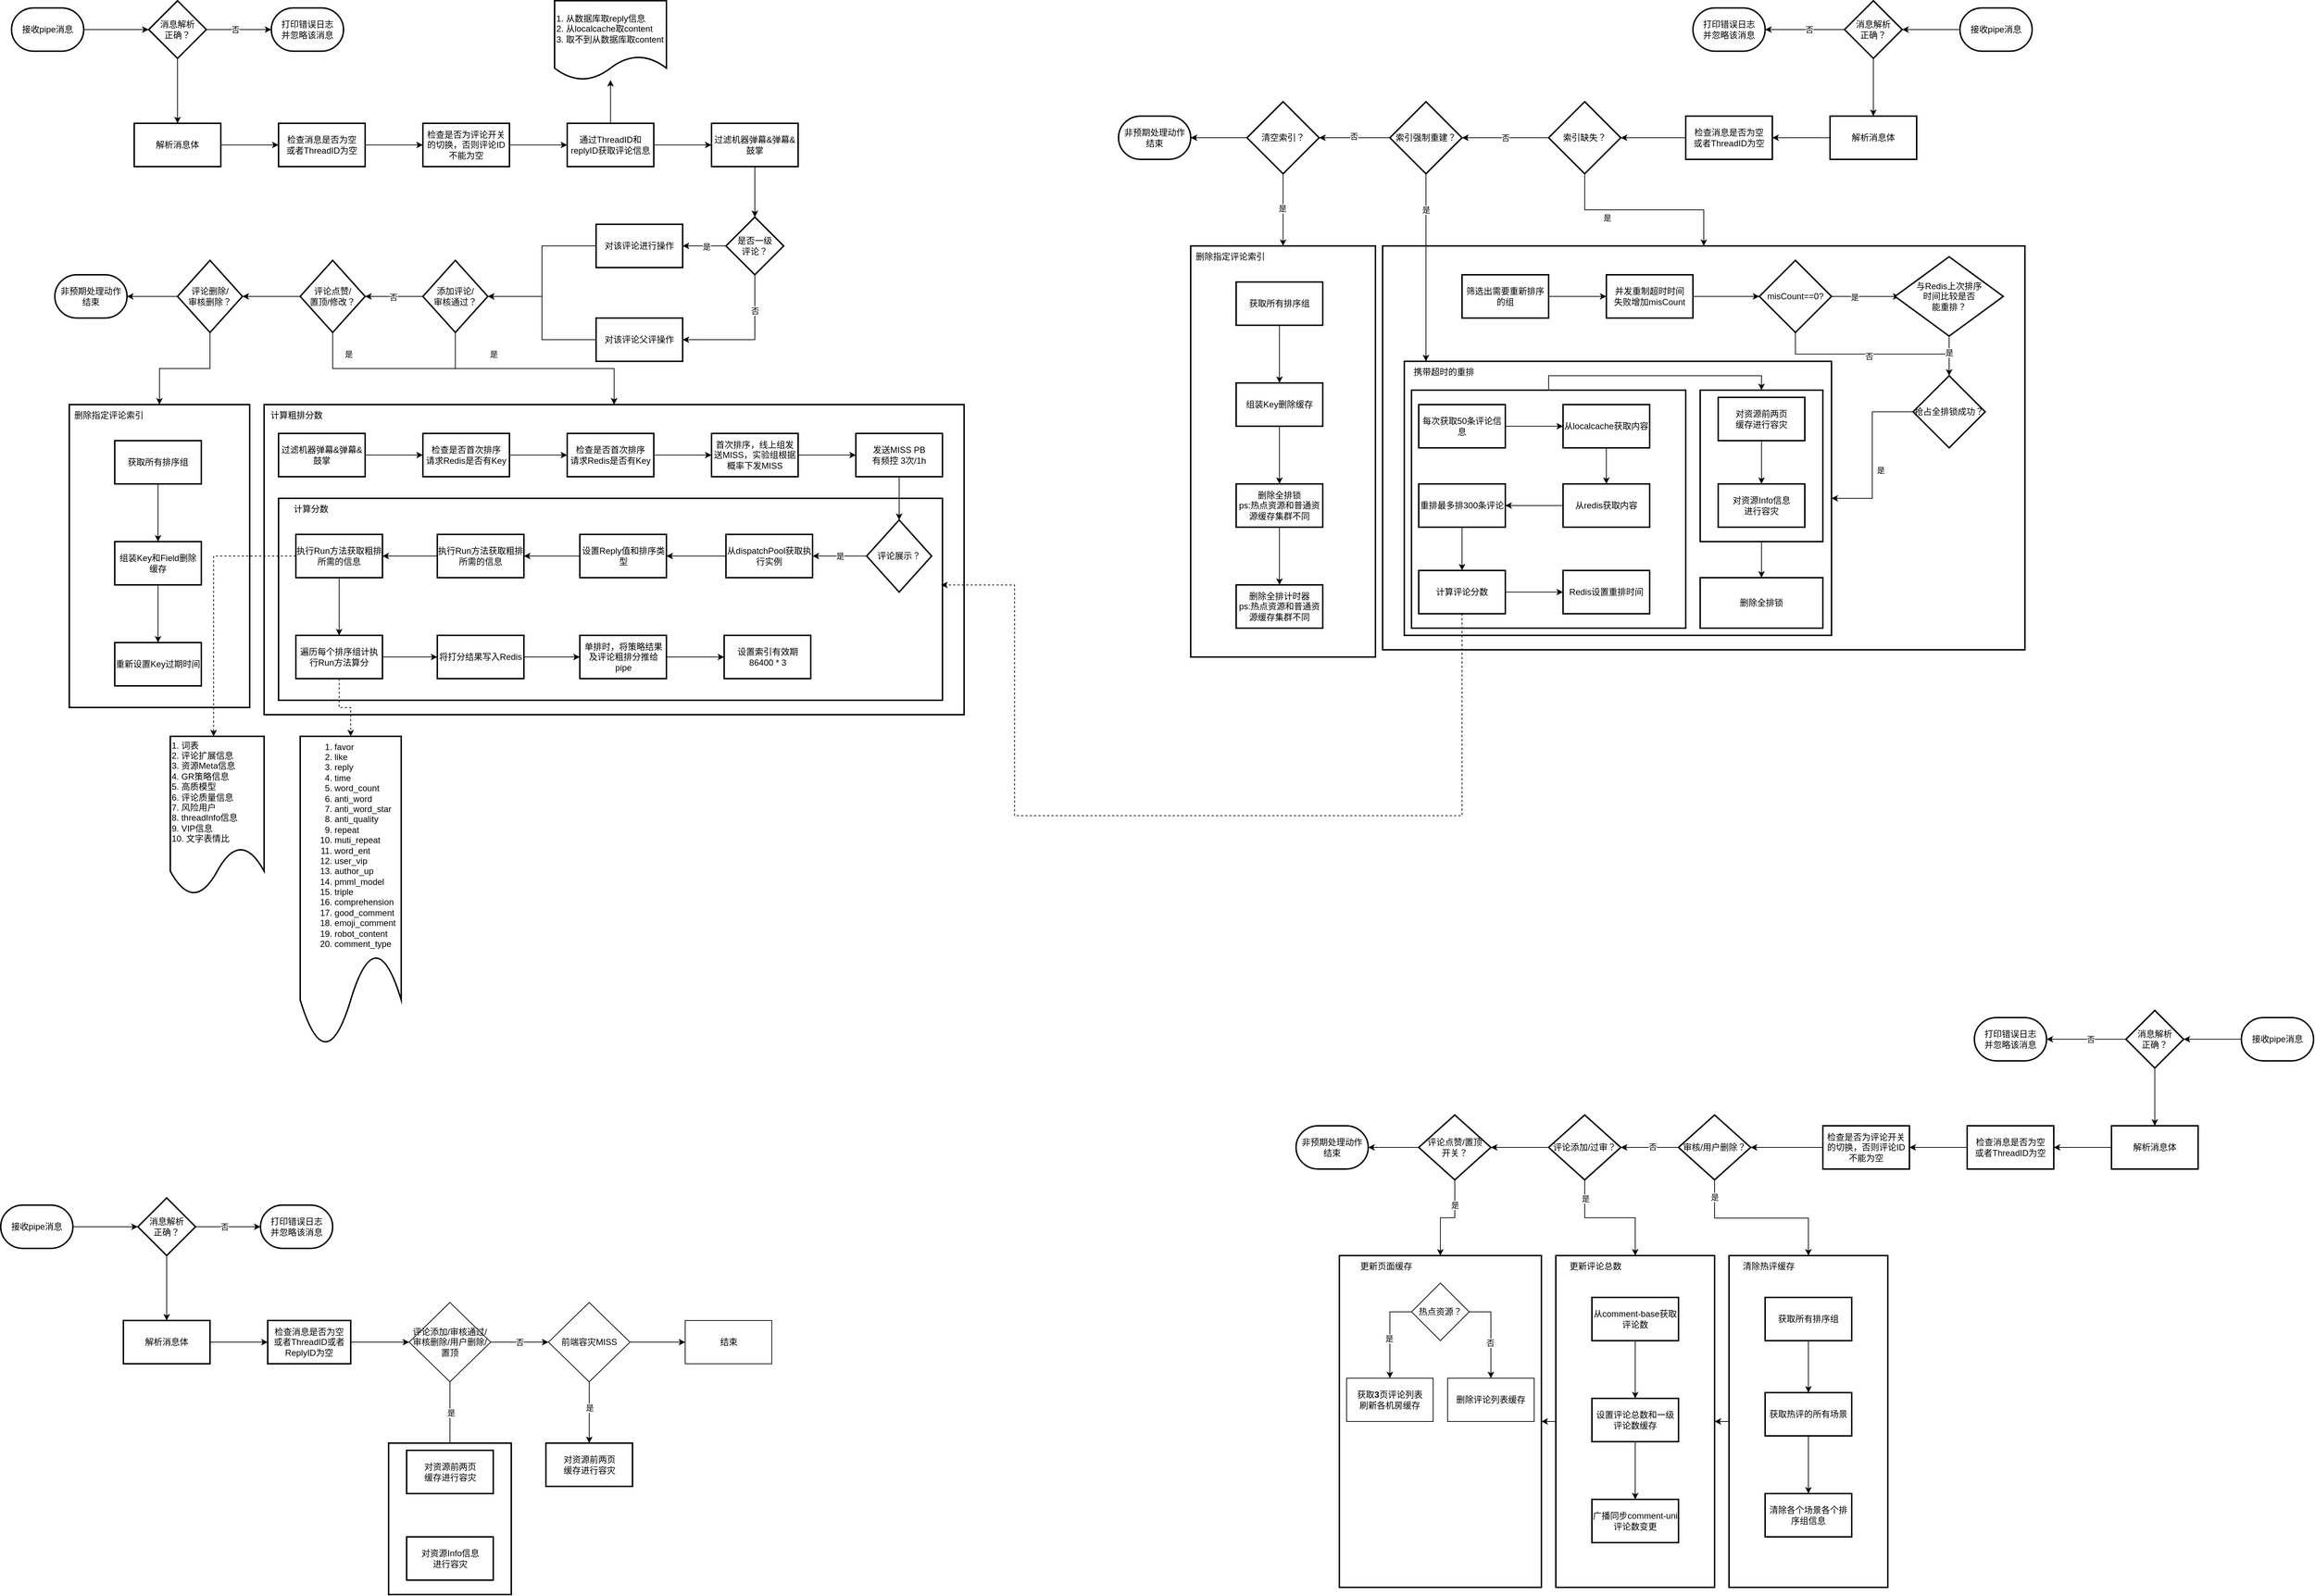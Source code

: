 <mxfile version="24.7.12">
  <diagram id="C5RBs43oDa-KdzZeNtuy" name="Page-1">
    <mxGraphModel dx="956" dy="523" grid="1" gridSize="10" guides="1" tooltips="1" connect="1" arrows="1" fold="1" page="1" pageScale="1" pageWidth="827" pageHeight="1169" math="0" shadow="0">
      <root>
        <mxCell id="WIyWlLk6GJQsqaUBKTNV-0" />
        <mxCell id="WIyWlLk6GJQsqaUBKTNV-1" parent="WIyWlLk6GJQsqaUBKTNV-0" />
        <mxCell id="64iKOwzHIwS2UCSDctwZ-7" value="" style="edgeStyle=orthogonalEdgeStyle;rounded=0;orthogonalLoop=1;jettySize=auto;html=1;" parent="WIyWlLk6GJQsqaUBKTNV-1" source="64iKOwzHIwS2UCSDctwZ-3" target="64iKOwzHIwS2UCSDctwZ-6" edge="1">
          <mxGeometry relative="1" as="geometry" />
        </mxCell>
        <mxCell id="64iKOwzHIwS2UCSDctwZ-3" value="接收pipe消息" style="strokeWidth=2;html=1;shape=mxgraph.flowchart.terminator;whiteSpace=wrap;" parent="WIyWlLk6GJQsqaUBKTNV-1" vertex="1">
          <mxGeometry x="20" y="550" width="100" height="60" as="geometry" />
        </mxCell>
        <mxCell id="64iKOwzHIwS2UCSDctwZ-16" value="" style="edgeStyle=orthogonalEdgeStyle;rounded=0;orthogonalLoop=1;jettySize=auto;html=1;" parent="WIyWlLk6GJQsqaUBKTNV-1" source="64iKOwzHIwS2UCSDctwZ-6" target="64iKOwzHIwS2UCSDctwZ-15" edge="1">
          <mxGeometry relative="1" as="geometry" />
        </mxCell>
        <mxCell id="64iKOwzHIwS2UCSDctwZ-6" value="消息解析&lt;div&gt;正确？&lt;/div&gt;" style="rhombus;whiteSpace=wrap;html=1;strokeWidth=2;" parent="WIyWlLk6GJQsqaUBKTNV-1" vertex="1">
          <mxGeometry x="210" y="540" width="80" height="80" as="geometry" />
        </mxCell>
        <mxCell id="64iKOwzHIwS2UCSDctwZ-12" value="打印错误日志&lt;div&gt;并忽略该消息&lt;/div&gt;" style="strokeWidth=2;html=1;shape=mxgraph.flowchart.terminator;whiteSpace=wrap;" parent="WIyWlLk6GJQsqaUBKTNV-1" vertex="1">
          <mxGeometry x="380" y="550" width="100" height="60" as="geometry" />
        </mxCell>
        <mxCell id="64iKOwzHIwS2UCSDctwZ-13" style="edgeStyle=orthogonalEdgeStyle;rounded=0;orthogonalLoop=1;jettySize=auto;html=1;entryX=0;entryY=0.5;entryDx=0;entryDy=0;entryPerimeter=0;" parent="WIyWlLk6GJQsqaUBKTNV-1" source="64iKOwzHIwS2UCSDctwZ-6" target="64iKOwzHIwS2UCSDctwZ-12" edge="1">
          <mxGeometry relative="1" as="geometry" />
        </mxCell>
        <mxCell id="64iKOwzHIwS2UCSDctwZ-14" value="否" style="edgeLabel;html=1;align=center;verticalAlign=middle;resizable=0;points=[];" parent="64iKOwzHIwS2UCSDctwZ-13" vertex="1" connectable="0">
          <mxGeometry x="-0.387" y="-1" relative="1" as="geometry">
            <mxPoint x="12" y="-1" as="offset" />
          </mxGeometry>
        </mxCell>
        <mxCell id="64iKOwzHIwS2UCSDctwZ-18" value="" style="edgeStyle=orthogonalEdgeStyle;rounded=0;orthogonalLoop=1;jettySize=auto;html=1;" parent="WIyWlLk6GJQsqaUBKTNV-1" source="64iKOwzHIwS2UCSDctwZ-15" target="64iKOwzHIwS2UCSDctwZ-17" edge="1">
          <mxGeometry relative="1" as="geometry" />
        </mxCell>
        <mxCell id="64iKOwzHIwS2UCSDctwZ-15" value="解析消息体" style="whiteSpace=wrap;html=1;strokeWidth=2;" parent="WIyWlLk6GJQsqaUBKTNV-1" vertex="1">
          <mxGeometry x="190" y="710" width="120" height="60" as="geometry" />
        </mxCell>
        <mxCell id="64iKOwzHIwS2UCSDctwZ-20" value="" style="edgeStyle=orthogonalEdgeStyle;rounded=0;orthogonalLoop=1;jettySize=auto;html=1;" parent="WIyWlLk6GJQsqaUBKTNV-1" source="64iKOwzHIwS2UCSDctwZ-17" target="64iKOwzHIwS2UCSDctwZ-19" edge="1">
          <mxGeometry relative="1" as="geometry" />
        </mxCell>
        <mxCell id="64iKOwzHIwS2UCSDctwZ-17" value="检查消息是否为空&lt;div&gt;或者ThreadID为空&lt;/div&gt;" style="whiteSpace=wrap;html=1;strokeWidth=2;" parent="WIyWlLk6GJQsqaUBKTNV-1" vertex="1">
          <mxGeometry x="390" y="710" width="120" height="60" as="geometry" />
        </mxCell>
        <mxCell id="64iKOwzHIwS2UCSDctwZ-22" value="" style="edgeStyle=orthogonalEdgeStyle;rounded=0;orthogonalLoop=1;jettySize=auto;html=1;" parent="WIyWlLk6GJQsqaUBKTNV-1" source="64iKOwzHIwS2UCSDctwZ-19" target="64iKOwzHIwS2UCSDctwZ-21" edge="1">
          <mxGeometry relative="1" as="geometry" />
        </mxCell>
        <mxCell id="64iKOwzHIwS2UCSDctwZ-19" value="检查是否为评论开关的切换，否则评论ID不能为空" style="whiteSpace=wrap;html=1;strokeWidth=2;" parent="WIyWlLk6GJQsqaUBKTNV-1" vertex="1">
          <mxGeometry x="590" y="710" width="120" height="60" as="geometry" />
        </mxCell>
        <mxCell id="64iKOwzHIwS2UCSDctwZ-24" value="" style="edgeStyle=orthogonalEdgeStyle;rounded=0;orthogonalLoop=1;jettySize=auto;html=1;" parent="WIyWlLk6GJQsqaUBKTNV-1" source="64iKOwzHIwS2UCSDctwZ-21" target="64iKOwzHIwS2UCSDctwZ-23" edge="1">
          <mxGeometry relative="1" as="geometry" />
        </mxCell>
        <mxCell id="64iKOwzHIwS2UCSDctwZ-26" value="" style="edgeStyle=orthogonalEdgeStyle;rounded=0;orthogonalLoop=1;jettySize=auto;html=1;" parent="WIyWlLk6GJQsqaUBKTNV-1" source="64iKOwzHIwS2UCSDctwZ-21" target="64iKOwzHIwS2UCSDctwZ-25" edge="1">
          <mxGeometry relative="1" as="geometry" />
        </mxCell>
        <mxCell id="64iKOwzHIwS2UCSDctwZ-21" value="通过ThreadID和replyID获取评论信息" style="whiteSpace=wrap;html=1;strokeWidth=2;" parent="WIyWlLk6GJQsqaUBKTNV-1" vertex="1">
          <mxGeometry x="790" y="710" width="120" height="60" as="geometry" />
        </mxCell>
        <mxCell id="64iKOwzHIwS2UCSDctwZ-23" value="1. 从数据库取reply信息&lt;div&gt;2. 从localcache取content&lt;/div&gt;&lt;div&gt;3. 取不到从数据库取content&lt;/div&gt;" style="shape=document;whiteSpace=wrap;html=1;boundedLbl=1;strokeWidth=2;align=left;" parent="WIyWlLk6GJQsqaUBKTNV-1" vertex="1">
          <mxGeometry x="772.5" y="540" width="155" height="110" as="geometry" />
        </mxCell>
        <mxCell id="64iKOwzHIwS2UCSDctwZ-30" value="" style="edgeStyle=orthogonalEdgeStyle;rounded=0;orthogonalLoop=1;jettySize=auto;html=1;" parent="WIyWlLk6GJQsqaUBKTNV-1" source="64iKOwzHIwS2UCSDctwZ-25" target="64iKOwzHIwS2UCSDctwZ-29" edge="1">
          <mxGeometry relative="1" as="geometry" />
        </mxCell>
        <mxCell id="64iKOwzHIwS2UCSDctwZ-25" value="过滤机器弹幕&amp;amp;弹幕&amp;amp;鼓掌" style="whiteSpace=wrap;html=1;strokeWidth=2;" parent="WIyWlLk6GJQsqaUBKTNV-1" vertex="1">
          <mxGeometry x="990" y="710" width="120" height="60" as="geometry" />
        </mxCell>
        <mxCell id="64iKOwzHIwS2UCSDctwZ-32" value="" style="edgeStyle=orthogonalEdgeStyle;rounded=0;orthogonalLoop=1;jettySize=auto;html=1;" parent="WIyWlLk6GJQsqaUBKTNV-1" source="64iKOwzHIwS2UCSDctwZ-29" target="64iKOwzHIwS2UCSDctwZ-31" edge="1">
          <mxGeometry relative="1" as="geometry" />
        </mxCell>
        <mxCell id="64iKOwzHIwS2UCSDctwZ-33" value="是" style="edgeLabel;html=1;align=center;verticalAlign=middle;resizable=0;points=[];" parent="64iKOwzHIwS2UCSDctwZ-32" vertex="1" connectable="0">
          <mxGeometry x="-0.105" y="1" relative="1" as="geometry">
            <mxPoint as="offset" />
          </mxGeometry>
        </mxCell>
        <mxCell id="64iKOwzHIwS2UCSDctwZ-35" value="" style="edgeStyle=orthogonalEdgeStyle;rounded=0;orthogonalLoop=1;jettySize=auto;html=1;entryX=1;entryY=0.5;entryDx=0;entryDy=0;" parent="WIyWlLk6GJQsqaUBKTNV-1" source="64iKOwzHIwS2UCSDctwZ-29" target="64iKOwzHIwS2UCSDctwZ-34" edge="1">
          <mxGeometry relative="1" as="geometry">
            <Array as="points">
              <mxPoint x="1050" y="1010" />
            </Array>
          </mxGeometry>
        </mxCell>
        <mxCell id="64iKOwzHIwS2UCSDctwZ-37" value="否" style="edgeLabel;html=1;align=center;verticalAlign=middle;resizable=0;points=[];" parent="64iKOwzHIwS2UCSDctwZ-35" vertex="1" connectable="0">
          <mxGeometry x="0.262" y="1" relative="1" as="geometry">
            <mxPoint x="30" y="-41" as="offset" />
          </mxGeometry>
        </mxCell>
        <mxCell id="64iKOwzHIwS2UCSDctwZ-29" value="是否一级&lt;div&gt;评论？&lt;/div&gt;" style="rhombus;whiteSpace=wrap;html=1;strokeWidth=2;" parent="WIyWlLk6GJQsqaUBKTNV-1" vertex="1">
          <mxGeometry x="1010" y="840" width="80" height="80" as="geometry" />
        </mxCell>
        <mxCell id="64iKOwzHIwS2UCSDctwZ-39" value="" style="edgeStyle=orthogonalEdgeStyle;rounded=0;orthogonalLoop=1;jettySize=auto;html=1;" parent="WIyWlLk6GJQsqaUBKTNV-1" source="64iKOwzHIwS2UCSDctwZ-31" target="64iKOwzHIwS2UCSDctwZ-38" edge="1">
          <mxGeometry relative="1" as="geometry" />
        </mxCell>
        <mxCell id="64iKOwzHIwS2UCSDctwZ-31" value="对该评论进行操作" style="whiteSpace=wrap;html=1;strokeWidth=2;" parent="WIyWlLk6GJQsqaUBKTNV-1" vertex="1">
          <mxGeometry x="830" y="850" width="120" height="60" as="geometry" />
        </mxCell>
        <mxCell id="64iKOwzHIwS2UCSDctwZ-40" style="edgeStyle=orthogonalEdgeStyle;rounded=0;orthogonalLoop=1;jettySize=auto;html=1;entryX=1;entryY=0.5;entryDx=0;entryDy=0;" parent="WIyWlLk6GJQsqaUBKTNV-1" source="64iKOwzHIwS2UCSDctwZ-34" target="64iKOwzHIwS2UCSDctwZ-38" edge="1">
          <mxGeometry relative="1" as="geometry" />
        </mxCell>
        <mxCell id="64iKOwzHIwS2UCSDctwZ-34" value="对该评论父评操作" style="whiteSpace=wrap;html=1;strokeWidth=2;" parent="WIyWlLk6GJQsqaUBKTNV-1" vertex="1">
          <mxGeometry x="830" y="980" width="120" height="60" as="geometry" />
        </mxCell>
        <mxCell id="64iKOwzHIwS2UCSDctwZ-42" value="" style="edgeStyle=orthogonalEdgeStyle;rounded=0;orthogonalLoop=1;jettySize=auto;html=1;" parent="WIyWlLk6GJQsqaUBKTNV-1" source="64iKOwzHIwS2UCSDctwZ-38" target="64iKOwzHIwS2UCSDctwZ-41" edge="1">
          <mxGeometry relative="1" as="geometry" />
        </mxCell>
        <mxCell id="64iKOwzHIwS2UCSDctwZ-43" value="是" style="edgeLabel;html=1;align=center;verticalAlign=middle;resizable=0;points=[];" parent="64iKOwzHIwS2UCSDctwZ-42" vertex="1" connectable="0">
          <mxGeometry x="-0.203" y="-3" relative="1" as="geometry">
            <mxPoint x="-25" y="-23" as="offset" />
          </mxGeometry>
        </mxCell>
        <mxCell id="64iKOwzHIwS2UCSDctwZ-45" value="" style="edgeStyle=orthogonalEdgeStyle;rounded=0;orthogonalLoop=1;jettySize=auto;html=1;" parent="WIyWlLk6GJQsqaUBKTNV-1" source="64iKOwzHIwS2UCSDctwZ-38" target="64iKOwzHIwS2UCSDctwZ-44" edge="1">
          <mxGeometry relative="1" as="geometry" />
        </mxCell>
        <mxCell id="64iKOwzHIwS2UCSDctwZ-46" value="否" style="edgeLabel;html=1;align=center;verticalAlign=middle;resizable=0;points=[];" parent="64iKOwzHIwS2UCSDctwZ-45" vertex="1" connectable="0">
          <mxGeometry x="0.036" y="1" relative="1" as="geometry">
            <mxPoint as="offset" />
          </mxGeometry>
        </mxCell>
        <mxCell id="64iKOwzHIwS2UCSDctwZ-38" value="添加评论/&lt;div&gt;审核通过？&lt;/div&gt;" style="rhombus;whiteSpace=wrap;html=1;strokeWidth=2;" parent="WIyWlLk6GJQsqaUBKTNV-1" vertex="1">
          <mxGeometry x="590" y="900" width="90" height="100" as="geometry" />
        </mxCell>
        <mxCell id="64iKOwzHIwS2UCSDctwZ-41" value="" style="whiteSpace=wrap;html=1;strokeWidth=2;" parent="WIyWlLk6GJQsqaUBKTNV-1" vertex="1">
          <mxGeometry x="370" y="1100" width="970" height="430" as="geometry" />
        </mxCell>
        <mxCell id="64iKOwzHIwS2UCSDctwZ-48" value="" style="edgeStyle=orthogonalEdgeStyle;rounded=0;orthogonalLoop=1;jettySize=auto;html=1;entryX=0.5;entryY=0;entryDx=0;entryDy=0;" parent="WIyWlLk6GJQsqaUBKTNV-1" source="64iKOwzHIwS2UCSDctwZ-44" target="64iKOwzHIwS2UCSDctwZ-41" edge="1">
          <mxGeometry relative="1" as="geometry">
            <mxPoint x="465" y="1100.0" as="targetPoint" />
          </mxGeometry>
        </mxCell>
        <mxCell id="64iKOwzHIwS2UCSDctwZ-49" value="是" style="edgeLabel;html=1;align=center;verticalAlign=middle;resizable=0;points=[];" parent="64iKOwzHIwS2UCSDctwZ-48" vertex="1" connectable="0">
          <mxGeometry x="-0.668" relative="1" as="geometry">
            <mxPoint x="-10" y="-20" as="offset" />
          </mxGeometry>
        </mxCell>
        <mxCell id="64iKOwzHIwS2UCSDctwZ-51" value="" style="edgeStyle=orthogonalEdgeStyle;rounded=0;orthogonalLoop=1;jettySize=auto;html=1;" parent="WIyWlLk6GJQsqaUBKTNV-1" source="64iKOwzHIwS2UCSDctwZ-44" target="64iKOwzHIwS2UCSDctwZ-50" edge="1">
          <mxGeometry relative="1" as="geometry" />
        </mxCell>
        <mxCell id="64iKOwzHIwS2UCSDctwZ-44" value="评论点赞/&lt;div&gt;置顶/修改？&lt;/div&gt;" style="rhombus;whiteSpace=wrap;html=1;strokeWidth=2;" parent="WIyWlLk6GJQsqaUBKTNV-1" vertex="1">
          <mxGeometry x="420" y="900" width="90" height="100" as="geometry" />
        </mxCell>
        <mxCell id="64iKOwzHIwS2UCSDctwZ-53" value="" style="edgeStyle=orthogonalEdgeStyle;rounded=0;orthogonalLoop=1;jettySize=auto;html=1;" parent="WIyWlLk6GJQsqaUBKTNV-1" source="64iKOwzHIwS2UCSDctwZ-50" target="64iKOwzHIwS2UCSDctwZ-52" edge="1">
          <mxGeometry relative="1" as="geometry" />
        </mxCell>
        <mxCell id="64iKOwzHIwS2UCSDctwZ-55" value="" style="edgeStyle=orthogonalEdgeStyle;rounded=0;orthogonalLoop=1;jettySize=auto;html=1;entryX=1;entryY=0.5;entryDx=0;entryDy=0;entryPerimeter=0;" parent="WIyWlLk6GJQsqaUBKTNV-1" source="64iKOwzHIwS2UCSDctwZ-50" target="64iKOwzHIwS2UCSDctwZ-56" edge="1">
          <mxGeometry relative="1" as="geometry">
            <mxPoint x="185" y="950" as="targetPoint" />
          </mxGeometry>
        </mxCell>
        <mxCell id="64iKOwzHIwS2UCSDctwZ-50" value="评论删除/&lt;div&gt;审核删除？&lt;/div&gt;" style="rhombus;whiteSpace=wrap;html=1;strokeWidth=2;" parent="WIyWlLk6GJQsqaUBKTNV-1" vertex="1">
          <mxGeometry x="250" y="900" width="90" height="100" as="geometry" />
        </mxCell>
        <mxCell id="64iKOwzHIwS2UCSDctwZ-52" value="" style="whiteSpace=wrap;html=1;strokeWidth=2;" parent="WIyWlLk6GJQsqaUBKTNV-1" vertex="1">
          <mxGeometry x="100" y="1100" width="250" height="420" as="geometry" />
        </mxCell>
        <mxCell id="64iKOwzHIwS2UCSDctwZ-56" value="非预期处理动作&lt;div&gt;结束&lt;br&gt;&lt;/div&gt;" style="strokeWidth=2;html=1;shape=mxgraph.flowchart.terminator;whiteSpace=wrap;" parent="WIyWlLk6GJQsqaUBKTNV-1" vertex="1">
          <mxGeometry x="80" y="920" width="100" height="60" as="geometry" />
        </mxCell>
        <mxCell id="64iKOwzHIwS2UCSDctwZ-58" value="删除指定评论索引" style="text;html=1;align=center;verticalAlign=middle;whiteSpace=wrap;rounded=0;" parent="WIyWlLk6GJQsqaUBKTNV-1" vertex="1">
          <mxGeometry x="100" y="1100" width="110" height="30" as="geometry" />
        </mxCell>
        <mxCell id="64iKOwzHIwS2UCSDctwZ-61" value="" style="edgeStyle=orthogonalEdgeStyle;rounded=0;orthogonalLoop=1;jettySize=auto;html=1;" parent="WIyWlLk6GJQsqaUBKTNV-1" source="64iKOwzHIwS2UCSDctwZ-59" target="64iKOwzHIwS2UCSDctwZ-60" edge="1">
          <mxGeometry relative="1" as="geometry" />
        </mxCell>
        <mxCell id="64iKOwzHIwS2UCSDctwZ-59" value="获取所有排序组" style="whiteSpace=wrap;html=1;strokeWidth=2;" parent="WIyWlLk6GJQsqaUBKTNV-1" vertex="1">
          <mxGeometry x="163" y="1150" width="120" height="60" as="geometry" />
        </mxCell>
        <mxCell id="64iKOwzHIwS2UCSDctwZ-63" value="" style="edgeStyle=orthogonalEdgeStyle;rounded=0;orthogonalLoop=1;jettySize=auto;html=1;" parent="WIyWlLk6GJQsqaUBKTNV-1" source="64iKOwzHIwS2UCSDctwZ-60" target="64iKOwzHIwS2UCSDctwZ-62" edge="1">
          <mxGeometry relative="1" as="geometry" />
        </mxCell>
        <mxCell id="64iKOwzHIwS2UCSDctwZ-60" value="组装Key和Field删除缓存" style="whiteSpace=wrap;html=1;strokeWidth=2;" parent="WIyWlLk6GJQsqaUBKTNV-1" vertex="1">
          <mxGeometry x="163" y="1290" width="120" height="60" as="geometry" />
        </mxCell>
        <mxCell id="64iKOwzHIwS2UCSDctwZ-62" value="重新设置Key过期时间" style="whiteSpace=wrap;html=1;strokeWidth=2;" parent="WIyWlLk6GJQsqaUBKTNV-1" vertex="1">
          <mxGeometry x="163" y="1430" width="120" height="60" as="geometry" />
        </mxCell>
        <mxCell id="64iKOwzHIwS2UCSDctwZ-64" value="&lt;meta charset=&quot;utf-8&quot;&gt;&lt;span style=&quot;color: rgb(0, 0, 0); font-family: Helvetica; font-size: 12px; font-style: normal; font-variant-ligatures: normal; font-variant-caps: normal; font-weight: 400; letter-spacing: normal; orphans: 2; text-align: center; text-indent: 0px; text-transform: none; widows: 2; word-spacing: 0px; -webkit-text-stroke-width: 0px; white-space: normal; background-color: rgb(251, 251, 251); text-decoration-thickness: initial; text-decoration-style: initial; text-decoration-color: initial; display: inline !important; float: none;&quot;&gt;计算粗排分数&lt;/span&gt;" style="text;html=1;align=center;verticalAlign=middle;whiteSpace=wrap;rounded=0;" parent="WIyWlLk6GJQsqaUBKTNV-1" vertex="1">
          <mxGeometry x="370" y="1100" width="90" height="30" as="geometry" />
        </mxCell>
        <mxCell id="64iKOwzHIwS2UCSDctwZ-68" value="" style="edgeStyle=orthogonalEdgeStyle;rounded=0;orthogonalLoop=1;jettySize=auto;html=1;" parent="WIyWlLk6GJQsqaUBKTNV-1" source="64iKOwzHIwS2UCSDctwZ-66" target="64iKOwzHIwS2UCSDctwZ-67" edge="1">
          <mxGeometry relative="1" as="geometry" />
        </mxCell>
        <mxCell id="64iKOwzHIwS2UCSDctwZ-66" value="过滤机器弹幕&amp;amp;弹幕&amp;amp;鼓掌" style="whiteSpace=wrap;html=1;strokeWidth=2;" parent="WIyWlLk6GJQsqaUBKTNV-1" vertex="1">
          <mxGeometry x="390" y="1140" width="120" height="60" as="geometry" />
        </mxCell>
        <mxCell id="64iKOwzHIwS2UCSDctwZ-70" value="" style="edgeStyle=orthogonalEdgeStyle;rounded=0;orthogonalLoop=1;jettySize=auto;html=1;" parent="WIyWlLk6GJQsqaUBKTNV-1" source="64iKOwzHIwS2UCSDctwZ-67" target="64iKOwzHIwS2UCSDctwZ-69" edge="1">
          <mxGeometry relative="1" as="geometry" />
        </mxCell>
        <mxCell id="64iKOwzHIwS2UCSDctwZ-67" value="检查是否首次排序&lt;div&gt;请求Redis是否有Key&lt;/div&gt;" style="whiteSpace=wrap;html=1;strokeWidth=2;" parent="WIyWlLk6GJQsqaUBKTNV-1" vertex="1">
          <mxGeometry x="590" y="1140" width="120" height="60" as="geometry" />
        </mxCell>
        <mxCell id="64iKOwzHIwS2UCSDctwZ-72" value="" style="edgeStyle=orthogonalEdgeStyle;rounded=0;orthogonalLoop=1;jettySize=auto;html=1;" parent="WIyWlLk6GJQsqaUBKTNV-1" source="64iKOwzHIwS2UCSDctwZ-69" target="64iKOwzHIwS2UCSDctwZ-71" edge="1">
          <mxGeometry relative="1" as="geometry" />
        </mxCell>
        <mxCell id="64iKOwzHIwS2UCSDctwZ-69" value="检查是否首次排序&lt;div&gt;请求Redis是否有Key&lt;/div&gt;" style="whiteSpace=wrap;html=1;strokeWidth=2;" parent="WIyWlLk6GJQsqaUBKTNV-1" vertex="1">
          <mxGeometry x="790" y="1140" width="120" height="60" as="geometry" />
        </mxCell>
        <mxCell id="64iKOwzHIwS2UCSDctwZ-74" value="" style="edgeStyle=orthogonalEdgeStyle;rounded=0;orthogonalLoop=1;jettySize=auto;html=1;" parent="WIyWlLk6GJQsqaUBKTNV-1" source="64iKOwzHIwS2UCSDctwZ-71" target="64iKOwzHIwS2UCSDctwZ-73" edge="1">
          <mxGeometry relative="1" as="geometry" />
        </mxCell>
        <mxCell id="64iKOwzHIwS2UCSDctwZ-71" value="首次排序，线上组发送MISS，实验组根据概率下发MISS" style="whiteSpace=wrap;html=1;strokeWidth=2;" parent="WIyWlLk6GJQsqaUBKTNV-1" vertex="1">
          <mxGeometry x="990" y="1140" width="120" height="60" as="geometry" />
        </mxCell>
        <mxCell id="R3Ifb2M7IaDgMVO6AW9--0" value="" style="whiteSpace=wrap;html=1;strokeWidth=2;" vertex="1" parent="WIyWlLk6GJQsqaUBKTNV-1">
          <mxGeometry x="390" y="1230" width="920" height="280" as="geometry" />
        </mxCell>
        <mxCell id="64iKOwzHIwS2UCSDctwZ-73" value="发送MISS PB&lt;div&gt;有频控 3次/1h&lt;/div&gt;" style="whiteSpace=wrap;html=1;strokeWidth=2;" parent="WIyWlLk6GJQsqaUBKTNV-1" vertex="1">
          <mxGeometry x="1190" y="1140" width="120" height="60" as="geometry" />
        </mxCell>
        <mxCell id="R3Ifb2M7IaDgMVO6AW9--2" value="计算分数" style="text;html=1;align=center;verticalAlign=middle;whiteSpace=wrap;rounded=0;" vertex="1" parent="WIyWlLk6GJQsqaUBKTNV-1">
          <mxGeometry x="390" y="1230" width="90" height="30" as="geometry" />
        </mxCell>
        <mxCell id="R3Ifb2M7IaDgMVO6AW9--10" value="是" style="edgeStyle=orthogonalEdgeStyle;rounded=0;orthogonalLoop=1;jettySize=auto;html=1;" edge="1" parent="WIyWlLk6GJQsqaUBKTNV-1" source="R3Ifb2M7IaDgMVO6AW9--7" target="R3Ifb2M7IaDgMVO6AW9--9">
          <mxGeometry relative="1" as="geometry" />
        </mxCell>
        <mxCell id="R3Ifb2M7IaDgMVO6AW9--7" value="评论展示？" style="rhombus;whiteSpace=wrap;html=1;strokeWidth=2;" vertex="1" parent="WIyWlLk6GJQsqaUBKTNV-1">
          <mxGeometry x="1205" y="1260" width="90" height="100" as="geometry" />
        </mxCell>
        <mxCell id="R3Ifb2M7IaDgMVO6AW9--8" style="edgeStyle=orthogonalEdgeStyle;rounded=0;orthogonalLoop=1;jettySize=auto;html=1;" edge="1" parent="WIyWlLk6GJQsqaUBKTNV-1" source="64iKOwzHIwS2UCSDctwZ-73" target="R3Ifb2M7IaDgMVO6AW9--7">
          <mxGeometry relative="1" as="geometry" />
        </mxCell>
        <mxCell id="R3Ifb2M7IaDgMVO6AW9--12" value="" style="edgeStyle=orthogonalEdgeStyle;rounded=0;orthogonalLoop=1;jettySize=auto;html=1;" edge="1" parent="WIyWlLk6GJQsqaUBKTNV-1" source="R3Ifb2M7IaDgMVO6AW9--9" target="R3Ifb2M7IaDgMVO6AW9--11">
          <mxGeometry relative="1" as="geometry" />
        </mxCell>
        <mxCell id="R3Ifb2M7IaDgMVO6AW9--9" value="从dispatchPool获取执行实例" style="whiteSpace=wrap;html=1;strokeWidth=2;" vertex="1" parent="WIyWlLk6GJQsqaUBKTNV-1">
          <mxGeometry x="1010" y="1280" width="120" height="60" as="geometry" />
        </mxCell>
        <mxCell id="R3Ifb2M7IaDgMVO6AW9--14" value="" style="edgeStyle=orthogonalEdgeStyle;rounded=0;orthogonalLoop=1;jettySize=auto;html=1;" edge="1" parent="WIyWlLk6GJQsqaUBKTNV-1" source="R3Ifb2M7IaDgMVO6AW9--11" target="R3Ifb2M7IaDgMVO6AW9--13">
          <mxGeometry relative="1" as="geometry" />
        </mxCell>
        <mxCell id="R3Ifb2M7IaDgMVO6AW9--11" value="设置Reply值和排序类型" style="whiteSpace=wrap;html=1;strokeWidth=2;" vertex="1" parent="WIyWlLk6GJQsqaUBKTNV-1">
          <mxGeometry x="807.5" y="1280" width="120" height="60" as="geometry" />
        </mxCell>
        <mxCell id="R3Ifb2M7IaDgMVO6AW9--16" value="" style="edgeStyle=orthogonalEdgeStyle;rounded=0;orthogonalLoop=1;jettySize=auto;html=1;" edge="1" parent="WIyWlLk6GJQsqaUBKTNV-1" source="R3Ifb2M7IaDgMVO6AW9--13" target="R3Ifb2M7IaDgMVO6AW9--15">
          <mxGeometry relative="1" as="geometry" />
        </mxCell>
        <mxCell id="R3Ifb2M7IaDgMVO6AW9--13" value="执行Run方法获取粗排所需的信息" style="whiteSpace=wrap;html=1;strokeWidth=2;" vertex="1" parent="WIyWlLk6GJQsqaUBKTNV-1">
          <mxGeometry x="610" y="1280" width="120" height="60" as="geometry" />
        </mxCell>
        <mxCell id="R3Ifb2M7IaDgMVO6AW9--18" value="" style="edgeStyle=orthogonalEdgeStyle;rounded=0;orthogonalLoop=1;jettySize=auto;html=1;" edge="1" parent="WIyWlLk6GJQsqaUBKTNV-1" source="R3Ifb2M7IaDgMVO6AW9--15" target="R3Ifb2M7IaDgMVO6AW9--17">
          <mxGeometry relative="1" as="geometry" />
        </mxCell>
        <mxCell id="R3Ifb2M7IaDgMVO6AW9--27" style="edgeStyle=orthogonalEdgeStyle;rounded=0;orthogonalLoop=1;jettySize=auto;html=1;dashed=1;" edge="1" parent="WIyWlLk6GJQsqaUBKTNV-1" source="R3Ifb2M7IaDgMVO6AW9--15" target="R3Ifb2M7IaDgMVO6AW9--26">
          <mxGeometry relative="1" as="geometry">
            <Array as="points">
              <mxPoint x="300" y="1310" />
            </Array>
          </mxGeometry>
        </mxCell>
        <mxCell id="R3Ifb2M7IaDgMVO6AW9--15" value="执行Run方法获取粗排所需的信息" style="whiteSpace=wrap;html=1;strokeWidth=2;" vertex="1" parent="WIyWlLk6GJQsqaUBKTNV-1">
          <mxGeometry x="414" y="1280" width="120" height="60" as="geometry" />
        </mxCell>
        <mxCell id="R3Ifb2M7IaDgMVO6AW9--20" value="" style="edgeStyle=orthogonalEdgeStyle;rounded=0;orthogonalLoop=1;jettySize=auto;html=1;" edge="1" parent="WIyWlLk6GJQsqaUBKTNV-1" source="R3Ifb2M7IaDgMVO6AW9--17" target="R3Ifb2M7IaDgMVO6AW9--19">
          <mxGeometry relative="1" as="geometry" />
        </mxCell>
        <mxCell id="R3Ifb2M7IaDgMVO6AW9--29" value="" style="edgeStyle=orthogonalEdgeStyle;rounded=0;orthogonalLoop=1;jettySize=auto;html=1;dashed=1;" edge="1" parent="WIyWlLk6GJQsqaUBKTNV-1" source="R3Ifb2M7IaDgMVO6AW9--17" target="R3Ifb2M7IaDgMVO6AW9--28">
          <mxGeometry relative="1" as="geometry" />
        </mxCell>
        <mxCell id="R3Ifb2M7IaDgMVO6AW9--17" value="遍历每个排序组计执行Run方法算分" style="whiteSpace=wrap;html=1;strokeWidth=2;" vertex="1" parent="WIyWlLk6GJQsqaUBKTNV-1">
          <mxGeometry x="414" y="1420" width="120" height="60" as="geometry" />
        </mxCell>
        <mxCell id="R3Ifb2M7IaDgMVO6AW9--22" value="" style="edgeStyle=orthogonalEdgeStyle;rounded=0;orthogonalLoop=1;jettySize=auto;html=1;" edge="1" parent="WIyWlLk6GJQsqaUBKTNV-1" source="R3Ifb2M7IaDgMVO6AW9--19" target="R3Ifb2M7IaDgMVO6AW9--21">
          <mxGeometry relative="1" as="geometry" />
        </mxCell>
        <mxCell id="R3Ifb2M7IaDgMVO6AW9--19" value="将打分结果写入Redis" style="whiteSpace=wrap;html=1;strokeWidth=2;" vertex="1" parent="WIyWlLk6GJQsqaUBKTNV-1">
          <mxGeometry x="610" y="1420" width="120" height="60" as="geometry" />
        </mxCell>
        <mxCell id="R3Ifb2M7IaDgMVO6AW9--24" value="" style="edgeStyle=orthogonalEdgeStyle;rounded=0;orthogonalLoop=1;jettySize=auto;html=1;" edge="1" parent="WIyWlLk6GJQsqaUBKTNV-1" source="R3Ifb2M7IaDgMVO6AW9--21" target="R3Ifb2M7IaDgMVO6AW9--23">
          <mxGeometry relative="1" as="geometry" />
        </mxCell>
        <mxCell id="R3Ifb2M7IaDgMVO6AW9--21" value="单排时，将策略结果及评论粗排分推给 pipe" style="whiteSpace=wrap;html=1;strokeWidth=2;" vertex="1" parent="WIyWlLk6GJQsqaUBKTNV-1">
          <mxGeometry x="807.5" y="1420" width="120" height="60" as="geometry" />
        </mxCell>
        <mxCell id="R3Ifb2M7IaDgMVO6AW9--23" value="设置索引有效期&lt;div&gt;86400 * 3&lt;br&gt;&lt;/div&gt;" style="whiteSpace=wrap;html=1;strokeWidth=2;" vertex="1" parent="WIyWlLk6GJQsqaUBKTNV-1">
          <mxGeometry x="1007.5" y="1420" width="120" height="60" as="geometry" />
        </mxCell>
        <mxCell id="R3Ifb2M7IaDgMVO6AW9--26" value="1. 词表&lt;div&gt;2. 评论扩展信息&lt;/div&gt;&lt;div&gt;3. 资源Meta信息&lt;/div&gt;&lt;div&gt;4. GR策略信息&lt;/div&gt;&lt;div&gt;5.&amp;nbsp;高质模型&lt;/div&gt;&lt;div&gt;6. 评论质量信息&lt;/div&gt;&lt;div&gt;7. 风险用户&lt;/div&gt;&lt;div&gt;8. threadInfo信息&lt;/div&gt;&lt;div&gt;9. VIP信息&lt;/div&gt;&lt;div&gt;10. 文字表情比&lt;/div&gt;" style="shape=document;whiteSpace=wrap;html=1;boundedLbl=1;strokeWidth=2;align=left;" vertex="1" parent="WIyWlLk6GJQsqaUBKTNV-1">
          <mxGeometry x="240" y="1560" width="130" height="220" as="geometry" />
        </mxCell>
        <mxCell id="R3Ifb2M7IaDgMVO6AW9--28" value="&lt;ol start=&quot;1&quot; type=&quot;1&quot; class=&quot;mp-ordered-list&quot; data-slate-node=&quot;element&quot; data-morpho-type=&quot;ordered-list-item&quot;&gt;&lt;li data-morpho-list-initial-number=&quot;1&quot; data-morpho-list-index=&quot;1&quot; data-morpho-list-depth=&quot;0&quot; class=&quot;mp-list-item&quot;&gt;&lt;div style=&quot;text-align: left;&quot; class=&quot;mp-list-item-child&quot;&gt;&lt;span data-morpho-text=&quot;favor&quot;&gt;favor&lt;/span&gt;&lt;/div&gt;&lt;/li&gt;&lt;li data-morpho-list-index=&quot;2&quot; data-morpho-list-depth=&quot;0&quot; class=&quot;mp-list-item&quot;&gt;&lt;div style=&quot;text-align: left;&quot; class=&quot;mp-list-item-child&quot;&gt;&lt;span data-morpho-text=&quot;like&quot;&gt;like&lt;/span&gt;&lt;/div&gt;&lt;/li&gt;&lt;li data-morpho-list-index=&quot;3&quot; data-morpho-list-depth=&quot;0&quot; class=&quot;mp-list-item&quot;&gt;&lt;div style=&quot;text-align: left;&quot; class=&quot;mp-list-item-child&quot;&gt;&lt;span data-morpho-text=&quot;reply&quot;&gt;reply&lt;/span&gt;&lt;/div&gt;&lt;/li&gt;&lt;li data-morpho-list-index=&quot;4&quot; data-morpho-list-depth=&quot;0&quot; class=&quot;mp-list-item&quot;&gt;&lt;div style=&quot;text-align: left;&quot; class=&quot;mp-list-item-child&quot;&gt;&lt;span data-morpho-text=&quot;time&quot;&gt;time&lt;/span&gt;&lt;/div&gt;&lt;/li&gt;&lt;li data-morpho-list-index=&quot;5&quot; data-morpho-list-depth=&quot;0&quot; class=&quot;mp-list-item&quot;&gt;&lt;div style=&quot;text-align: left;&quot; class=&quot;mp-list-item-child&quot;&gt;&lt;span data-morpho-text=&quot;word_count&quot;&gt;word_count&lt;/span&gt;&lt;/div&gt;&lt;/li&gt;&lt;li data-morpho-list-index=&quot;6&quot; data-morpho-list-depth=&quot;0&quot; class=&quot;mp-list-item&quot;&gt;&lt;div style=&quot;text-align: left;&quot; class=&quot;mp-list-item-child&quot;&gt;&lt;span data-morpho-text=&quot;anti_word&quot;&gt;anti_word&lt;/span&gt;&lt;/div&gt;&lt;/li&gt;&lt;li data-morpho-list-index=&quot;7&quot; data-morpho-list-depth=&quot;0&quot; class=&quot;mp-list-item&quot;&gt;&lt;div style=&quot;text-align: left;&quot; class=&quot;mp-list-item-child&quot;&gt;&lt;span data-morpho-text=&quot;anti_word_star&quot;&gt;anti_word_star&lt;/span&gt;&lt;/div&gt;&lt;/li&gt;&lt;li data-morpho-list-index=&quot;8&quot; data-morpho-list-depth=&quot;0&quot; class=&quot;mp-list-item&quot;&gt;&lt;div style=&quot;text-align: left;&quot; class=&quot;mp-list-item-child&quot;&gt;&lt;span data-morpho-text=&quot;anti_quality&quot;&gt;anti_quality&lt;/span&gt;&lt;/div&gt;&lt;/li&gt;&lt;li data-morpho-list-index=&quot;9&quot; data-morpho-list-depth=&quot;0&quot; class=&quot;mp-list-item&quot;&gt;&lt;div style=&quot;text-align: left;&quot; class=&quot;mp-list-item-child&quot;&gt;&lt;span data-morpho-text=&quot;repeat&quot;&gt;repeat&lt;/span&gt;&lt;/div&gt;&lt;/li&gt;&lt;li data-morpho-list-index=&quot;10&quot; data-morpho-list-depth=&quot;0&quot; class=&quot;mp-list-item&quot;&gt;&lt;div style=&quot;text-align: left;&quot; class=&quot;mp-list-item-child&quot;&gt;&lt;span data-morpho-text=&quot;muti_repeat&quot;&gt;muti_repeat&lt;/span&gt;&lt;/div&gt;&lt;/li&gt;&lt;li data-morpho-list-index=&quot;11&quot; data-morpho-list-depth=&quot;0&quot; class=&quot;mp-list-item&quot;&gt;&lt;div style=&quot;text-align: left;&quot; class=&quot;mp-list-item-child&quot;&gt;&lt;span data-morpho-text=&quot;word_ent&quot;&gt;word_ent&lt;/span&gt;&lt;/div&gt;&lt;/li&gt;&lt;li data-morpho-list-index=&quot;12&quot; data-morpho-list-depth=&quot;0&quot; class=&quot;mp-list-item&quot;&gt;&lt;div style=&quot;text-align: left;&quot; class=&quot;mp-list-item-child&quot;&gt;&lt;span data-morpho-text=&quot;user_vip&quot;&gt;user_vip&lt;/span&gt;&lt;/div&gt;&lt;/li&gt;&lt;li data-morpho-list-index=&quot;13&quot; data-morpho-list-depth=&quot;0&quot; class=&quot;mp-list-item&quot;&gt;&lt;div style=&quot;text-align: left;&quot; class=&quot;mp-list-item-child&quot;&gt;&lt;span data-morpho-text=&quot;author_up&quot;&gt;author_up&lt;/span&gt;&lt;/div&gt;&lt;/li&gt;&lt;li data-morpho-list-index=&quot;14&quot; data-morpho-list-depth=&quot;0&quot; class=&quot;mp-list-item&quot;&gt;&lt;div style=&quot;text-align: left;&quot; class=&quot;mp-list-item-child&quot;&gt;&lt;span data-morpho-text=&quot;pmml_model&quot;&gt;pmml_model&lt;/span&gt;&lt;/div&gt;&lt;/li&gt;&lt;li data-morpho-list-index=&quot;15&quot; data-morpho-list-depth=&quot;0&quot; class=&quot;mp-list-item&quot;&gt;&lt;div style=&quot;text-align: left;&quot; class=&quot;mp-list-item-child&quot;&gt;&lt;span data-morpho-text=&quot;triple&quot;&gt;triple&lt;/span&gt;&lt;/div&gt;&lt;/li&gt;&lt;li data-morpho-list-index=&quot;16&quot; data-morpho-list-depth=&quot;0&quot; class=&quot;mp-list-item&quot;&gt;&lt;div style=&quot;text-align: left;&quot; class=&quot;mp-list-item-child&quot;&gt;&lt;span data-morpho-text=&quot;comprehension&quot;&gt;comprehension&lt;/span&gt;&lt;/div&gt;&lt;/li&gt;&lt;li data-morpho-list-index=&quot;17&quot; data-morpho-list-depth=&quot;0&quot; class=&quot;mp-list-item&quot;&gt;&lt;div style=&quot;text-align: left;&quot; class=&quot;mp-list-item-child&quot;&gt;&lt;span data-morpho-text=&quot;good_comment&quot;&gt;good_comment&lt;/span&gt;&lt;/div&gt;&lt;/li&gt;&lt;li data-morpho-list-index=&quot;18&quot; data-morpho-list-depth=&quot;0&quot; class=&quot;mp-list-item&quot;&gt;&lt;div style=&quot;text-align: left;&quot; class=&quot;mp-list-item-child&quot;&gt;&lt;span data-morpho-text=&quot;emoji_comment&quot;&gt;emoji_comment&lt;/span&gt;&lt;/div&gt;&lt;/li&gt;&lt;li data-morpho-list-index=&quot;19&quot; data-morpho-list-depth=&quot;0&quot; class=&quot;mp-list-item&quot;&gt;&lt;div style=&quot;text-align: left;&quot; class=&quot;mp-list-item-child&quot;&gt;&lt;span data-morpho-text=&quot;robot_content&quot;&gt;robot_content&lt;/span&gt;&lt;/div&gt;&lt;/li&gt;&lt;li data-morpho-list-index=&quot;20&quot; data-morpho-list-depth=&quot;0&quot; class=&quot;mp-list-item&quot;&gt;&lt;div style=&quot;text-align: left;&quot; class=&quot;mp-list-item-child&quot;&gt;&lt;span data-morpho-text=&quot;comment_type&quot;&gt;comment_type&lt;/span&gt;&lt;/div&gt;&lt;/li&gt;&lt;/ol&gt;&lt;span class=&quot;mp-morpho-clipboard-doc-data&quot; data-morpho-doc-data=&quot;{&amp;quot;token&amp;quot;:&amp;quot;eyJhbGciOiJkaXIiLCJlbmMiOiJBMjU2R0NNIiwiYXBwSWQiOjEsInVpZCI6Ik9UTGszSzE0MUIiLCJkb2NJZCI6InRfTVdPQTlKNkIwb0NxIn0..cWW_OyNHfdUdsaOH.ENmodQ7YQ_hwahvo73wdLzpLIOXmeFDSmN8mkUjrUEYqX2gj1FPCNfkjUdVltvt8ydwmB2PFvGVdygUSeMg4dxmT5VN1yjCvJt33StaO5949D-cK7QxVFHbkNUpkJt5TdMLxqpQrLRlcUj8EVlBV9QYxai4PKYWzsQCdTG2fZGquP8YkT4kEJu__YmpHvJKSmJmHYaseeGVR6VyrdmZ13nO71g.1BEHWLFtOx4-2ml9EH3XpA&amp;quot;,&amp;quot;appId&amp;quot;:&amp;quot;1&amp;quot;}&quot;&gt;&lt;/span&gt;" style="shape=document;whiteSpace=wrap;html=1;boundedLbl=1;strokeWidth=2;" vertex="1" parent="WIyWlLk6GJQsqaUBKTNV-1">
          <mxGeometry x="420" y="1560" width="140" height="430" as="geometry" />
        </mxCell>
        <mxCell id="R3Ifb2M7IaDgMVO6AW9--30" value="" style="edgeStyle=orthogonalEdgeStyle;rounded=0;orthogonalLoop=1;jettySize=auto;html=1;" edge="1" parent="WIyWlLk6GJQsqaUBKTNV-1" source="R3Ifb2M7IaDgMVO6AW9--31" target="R3Ifb2M7IaDgMVO6AW9--33">
          <mxGeometry relative="1" as="geometry" />
        </mxCell>
        <mxCell id="R3Ifb2M7IaDgMVO6AW9--31" value="接收pipe消息" style="strokeWidth=2;html=1;shape=mxgraph.flowchart.terminator;whiteSpace=wrap;" vertex="1" parent="WIyWlLk6GJQsqaUBKTNV-1">
          <mxGeometry x="2720" y="550" width="100" height="60" as="geometry" />
        </mxCell>
        <mxCell id="R3Ifb2M7IaDgMVO6AW9--32" value="" style="edgeStyle=orthogonalEdgeStyle;rounded=0;orthogonalLoop=1;jettySize=auto;html=1;" edge="1" parent="WIyWlLk6GJQsqaUBKTNV-1" source="R3Ifb2M7IaDgMVO6AW9--33" target="R3Ifb2M7IaDgMVO6AW9--38">
          <mxGeometry relative="1" as="geometry" />
        </mxCell>
        <mxCell id="R3Ifb2M7IaDgMVO6AW9--33" value="消息解析&lt;div&gt;正确？&lt;/div&gt;" style="rhombus;whiteSpace=wrap;html=1;strokeWidth=2;" vertex="1" parent="WIyWlLk6GJQsqaUBKTNV-1">
          <mxGeometry x="2560" y="540" width="80" height="80" as="geometry" />
        </mxCell>
        <mxCell id="R3Ifb2M7IaDgMVO6AW9--34" value="打印错误日志&lt;div&gt;并忽略该消息&lt;/div&gt;" style="strokeWidth=2;html=1;shape=mxgraph.flowchart.terminator;whiteSpace=wrap;" vertex="1" parent="WIyWlLk6GJQsqaUBKTNV-1">
          <mxGeometry x="2350" y="550" width="100" height="60" as="geometry" />
        </mxCell>
        <mxCell id="R3Ifb2M7IaDgMVO6AW9--35" style="edgeStyle=orthogonalEdgeStyle;rounded=0;orthogonalLoop=1;jettySize=auto;html=1;entryX=1;entryY=0.5;entryDx=0;entryDy=0;entryPerimeter=0;" edge="1" parent="WIyWlLk6GJQsqaUBKTNV-1" source="R3Ifb2M7IaDgMVO6AW9--33" target="R3Ifb2M7IaDgMVO6AW9--34">
          <mxGeometry relative="1" as="geometry" />
        </mxCell>
        <mxCell id="R3Ifb2M7IaDgMVO6AW9--36" value="否" style="edgeLabel;html=1;align=center;verticalAlign=middle;resizable=0;points=[];" vertex="1" connectable="0" parent="R3Ifb2M7IaDgMVO6AW9--35">
          <mxGeometry x="-0.387" y="-1" relative="1" as="geometry">
            <mxPoint x="-16" y="1" as="offset" />
          </mxGeometry>
        </mxCell>
        <mxCell id="R3Ifb2M7IaDgMVO6AW9--37" value="" style="edgeStyle=orthogonalEdgeStyle;rounded=0;orthogonalLoop=1;jettySize=auto;html=1;" edge="1" parent="WIyWlLk6GJQsqaUBKTNV-1" source="R3Ifb2M7IaDgMVO6AW9--38" target="R3Ifb2M7IaDgMVO6AW9--39">
          <mxGeometry relative="1" as="geometry" />
        </mxCell>
        <mxCell id="R3Ifb2M7IaDgMVO6AW9--38" value="解析消息体" style="whiteSpace=wrap;html=1;strokeWidth=2;" vertex="1" parent="WIyWlLk6GJQsqaUBKTNV-1">
          <mxGeometry x="2540" y="700" width="120" height="60" as="geometry" />
        </mxCell>
        <mxCell id="R3Ifb2M7IaDgMVO6AW9--67" value="" style="edgeStyle=orthogonalEdgeStyle;rounded=0;orthogonalLoop=1;jettySize=auto;html=1;" edge="1" parent="WIyWlLk6GJQsqaUBKTNV-1" source="R3Ifb2M7IaDgMVO6AW9--39" target="R3Ifb2M7IaDgMVO6AW9--65">
          <mxGeometry relative="1" as="geometry" />
        </mxCell>
        <mxCell id="R3Ifb2M7IaDgMVO6AW9--39" value="检查消息是否为空&lt;div&gt;或者ThreadID为空&lt;/div&gt;" style="whiteSpace=wrap;html=1;strokeWidth=2;" vertex="1" parent="WIyWlLk6GJQsqaUBKTNV-1">
          <mxGeometry x="2340" y="700" width="120" height="60" as="geometry" />
        </mxCell>
        <mxCell id="R3Ifb2M7IaDgMVO6AW9--48" value="" style="edgeStyle=orthogonalEdgeStyle;rounded=0;orthogonalLoop=1;jettySize=auto;html=1;" edge="1" parent="WIyWlLk6GJQsqaUBKTNV-1" source="R3Ifb2M7IaDgMVO6AW9--42" target="R3Ifb2M7IaDgMVO6AW9--47">
          <mxGeometry relative="1" as="geometry" />
        </mxCell>
        <mxCell id="R3Ifb2M7IaDgMVO6AW9--51" value="否" style="edgeLabel;html=1;align=center;verticalAlign=middle;resizable=0;points=[];" vertex="1" connectable="0" parent="R3Ifb2M7IaDgMVO6AW9--48">
          <mxGeometry x="0.022" y="-2" relative="1" as="geometry">
            <mxPoint as="offset" />
          </mxGeometry>
        </mxCell>
        <mxCell id="R3Ifb2M7IaDgMVO6AW9--42" value="索引强制重建？" style="rhombus;whiteSpace=wrap;html=1;strokeWidth=2;" vertex="1" parent="WIyWlLk6GJQsqaUBKTNV-1">
          <mxGeometry x="1930" y="680" width="100" height="100" as="geometry" />
        </mxCell>
        <mxCell id="R3Ifb2M7IaDgMVO6AW9--50" value="" style="edgeStyle=orthogonalEdgeStyle;rounded=0;orthogonalLoop=1;jettySize=auto;html=1;" edge="1" parent="WIyWlLk6GJQsqaUBKTNV-1" source="R3Ifb2M7IaDgMVO6AW9--47" target="R3Ifb2M7IaDgMVO6AW9--56">
          <mxGeometry relative="1" as="geometry">
            <mxPoint x="1780" y="880" as="targetPoint" />
          </mxGeometry>
        </mxCell>
        <mxCell id="R3Ifb2M7IaDgMVO6AW9--52" value="是" style="edgeLabel;html=1;align=center;verticalAlign=middle;resizable=0;points=[];" vertex="1" connectable="0" parent="R3Ifb2M7IaDgMVO6AW9--50">
          <mxGeometry x="-0.042" y="-1" relative="1" as="geometry">
            <mxPoint as="offset" />
          </mxGeometry>
        </mxCell>
        <mxCell id="R3Ifb2M7IaDgMVO6AW9--54" style="edgeStyle=orthogonalEdgeStyle;rounded=0;orthogonalLoop=1;jettySize=auto;html=1;" edge="1" parent="WIyWlLk6GJQsqaUBKTNV-1" source="R3Ifb2M7IaDgMVO6AW9--47" target="R3Ifb2M7IaDgMVO6AW9--53">
          <mxGeometry relative="1" as="geometry" />
        </mxCell>
        <mxCell id="R3Ifb2M7IaDgMVO6AW9--47" value="清空索引？" style="rhombus;whiteSpace=wrap;html=1;strokeWidth=2;" vertex="1" parent="WIyWlLk6GJQsqaUBKTNV-1">
          <mxGeometry x="1732" y="680" width="100" height="100" as="geometry" />
        </mxCell>
        <mxCell id="R3Ifb2M7IaDgMVO6AW9--53" value="非预期处理动作&lt;div&gt;结束&lt;br&gt;&lt;/div&gt;" style="strokeWidth=2;html=1;shape=mxgraph.flowchart.terminator;whiteSpace=wrap;" vertex="1" parent="WIyWlLk6GJQsqaUBKTNV-1">
          <mxGeometry x="1554" y="700" width="100" height="60" as="geometry" />
        </mxCell>
        <mxCell id="R3Ifb2M7IaDgMVO6AW9--56" value="" style="whiteSpace=wrap;html=1;strokeWidth=2;" vertex="1" parent="WIyWlLk6GJQsqaUBKTNV-1">
          <mxGeometry x="1654" y="880" width="256" height="570" as="geometry" />
        </mxCell>
        <mxCell id="R3Ifb2M7IaDgMVO6AW9--57" value="删除指定评论索引" style="text;html=1;align=center;verticalAlign=middle;whiteSpace=wrap;rounded=0;" vertex="1" parent="WIyWlLk6GJQsqaUBKTNV-1">
          <mxGeometry x="1654" y="880" width="110" height="30" as="geometry" />
        </mxCell>
        <mxCell id="R3Ifb2M7IaDgMVO6AW9--58" value="" style="edgeStyle=orthogonalEdgeStyle;rounded=0;orthogonalLoop=1;jettySize=auto;html=1;" edge="1" parent="WIyWlLk6GJQsqaUBKTNV-1" source="R3Ifb2M7IaDgMVO6AW9--59" target="R3Ifb2M7IaDgMVO6AW9--61">
          <mxGeometry relative="1" as="geometry" />
        </mxCell>
        <mxCell id="R3Ifb2M7IaDgMVO6AW9--59" value="获取所有排序组" style="whiteSpace=wrap;html=1;strokeWidth=2;" vertex="1" parent="WIyWlLk6GJQsqaUBKTNV-1">
          <mxGeometry x="1717" y="930" width="120" height="60" as="geometry" />
        </mxCell>
        <mxCell id="R3Ifb2M7IaDgMVO6AW9--60" value="" style="edgeStyle=orthogonalEdgeStyle;rounded=0;orthogonalLoop=1;jettySize=auto;html=1;" edge="1" parent="WIyWlLk6GJQsqaUBKTNV-1" source="R3Ifb2M7IaDgMVO6AW9--61" target="R3Ifb2M7IaDgMVO6AW9--62">
          <mxGeometry relative="1" as="geometry" />
        </mxCell>
        <mxCell id="R3Ifb2M7IaDgMVO6AW9--61" value="组装Key删除缓存" style="whiteSpace=wrap;html=1;strokeWidth=2;" vertex="1" parent="WIyWlLk6GJQsqaUBKTNV-1">
          <mxGeometry x="1717" y="1070" width="120" height="60" as="geometry" />
        </mxCell>
        <mxCell id="R3Ifb2M7IaDgMVO6AW9--64" value="" style="edgeStyle=orthogonalEdgeStyle;rounded=0;orthogonalLoop=1;jettySize=auto;html=1;" edge="1" parent="WIyWlLk6GJQsqaUBKTNV-1" source="R3Ifb2M7IaDgMVO6AW9--62" target="R3Ifb2M7IaDgMVO6AW9--63">
          <mxGeometry relative="1" as="geometry" />
        </mxCell>
        <mxCell id="R3Ifb2M7IaDgMVO6AW9--62" value="删除全排锁&lt;div&gt;ps:热点资源和普通资源缓存集群不同&lt;/div&gt;" style="whiteSpace=wrap;html=1;strokeWidth=2;" vertex="1" parent="WIyWlLk6GJQsqaUBKTNV-1">
          <mxGeometry x="1717" y="1210" width="120" height="60" as="geometry" />
        </mxCell>
        <mxCell id="R3Ifb2M7IaDgMVO6AW9--63" value="&lt;div&gt;删除全排计时器&lt;/div&gt;&lt;div&gt;ps:热点资源和普通资源缓存集群不同&lt;/div&gt;" style="whiteSpace=wrap;html=1;strokeWidth=2;" vertex="1" parent="WIyWlLk6GJQsqaUBKTNV-1">
          <mxGeometry x="1717" y="1350" width="120" height="60" as="geometry" />
        </mxCell>
        <mxCell id="R3Ifb2M7IaDgMVO6AW9--68" value="" style="edgeStyle=orthogonalEdgeStyle;rounded=0;orthogonalLoop=1;jettySize=auto;html=1;" edge="1" parent="WIyWlLk6GJQsqaUBKTNV-1" source="R3Ifb2M7IaDgMVO6AW9--65" target="R3Ifb2M7IaDgMVO6AW9--42">
          <mxGeometry relative="1" as="geometry" />
        </mxCell>
        <mxCell id="R3Ifb2M7IaDgMVO6AW9--69" value="否" style="edgeLabel;html=1;align=center;verticalAlign=middle;resizable=0;points=[];" vertex="1" connectable="0" parent="R3Ifb2M7IaDgMVO6AW9--68">
          <mxGeometry x="0.36" y="-1" relative="1" as="geometry">
            <mxPoint x="21" y="1" as="offset" />
          </mxGeometry>
        </mxCell>
        <mxCell id="R3Ifb2M7IaDgMVO6AW9--71" value="" style="edgeStyle=orthogonalEdgeStyle;rounded=0;orthogonalLoop=1;jettySize=auto;html=1;" edge="1" parent="WIyWlLk6GJQsqaUBKTNV-1" source="R3Ifb2M7IaDgMVO6AW9--65" target="R3Ifb2M7IaDgMVO6AW9--70">
          <mxGeometry relative="1" as="geometry" />
        </mxCell>
        <mxCell id="R3Ifb2M7IaDgMVO6AW9--72" value="是" style="edgeLabel;html=1;align=center;verticalAlign=middle;resizable=0;points=[];" vertex="1" connectable="0" parent="R3Ifb2M7IaDgMVO6AW9--71">
          <mxGeometry x="-0.398" y="-1" relative="1" as="geometry">
            <mxPoint x="1" y="10" as="offset" />
          </mxGeometry>
        </mxCell>
        <mxCell id="R3Ifb2M7IaDgMVO6AW9--65" value="索引缺失？" style="rhombus;whiteSpace=wrap;html=1;strokeWidth=2;" vertex="1" parent="WIyWlLk6GJQsqaUBKTNV-1">
          <mxGeometry x="2150" y="680" width="100" height="100" as="geometry" />
        </mxCell>
        <mxCell id="R3Ifb2M7IaDgMVO6AW9--70" value="" style="whiteSpace=wrap;html=1;strokeWidth=2;" vertex="1" parent="WIyWlLk6GJQsqaUBKTNV-1">
          <mxGeometry x="1920" y="880" width="890" height="560" as="geometry" />
        </mxCell>
        <mxCell id="R3Ifb2M7IaDgMVO6AW9--75" value="" style="edgeStyle=orthogonalEdgeStyle;rounded=0;orthogonalLoop=1;jettySize=auto;html=1;" edge="1" parent="WIyWlLk6GJQsqaUBKTNV-1" source="R3Ifb2M7IaDgMVO6AW9--73" target="R3Ifb2M7IaDgMVO6AW9--74">
          <mxGeometry relative="1" as="geometry" />
        </mxCell>
        <mxCell id="R3Ifb2M7IaDgMVO6AW9--73" value="筛选出需要重新排序的组" style="whiteSpace=wrap;html=1;strokeWidth=2;" vertex="1" parent="WIyWlLk6GJQsqaUBKTNV-1">
          <mxGeometry x="2030" y="920" width="120" height="60" as="geometry" />
        </mxCell>
        <mxCell id="R3Ifb2M7IaDgMVO6AW9--78" value="" style="edgeStyle=orthogonalEdgeStyle;rounded=0;orthogonalLoop=1;jettySize=auto;html=1;" edge="1" parent="WIyWlLk6GJQsqaUBKTNV-1" source="R3Ifb2M7IaDgMVO6AW9--74" target="R3Ifb2M7IaDgMVO6AW9--79">
          <mxGeometry relative="1" as="geometry">
            <mxPoint x="2430.0" y="950.0" as="targetPoint" />
          </mxGeometry>
        </mxCell>
        <mxCell id="R3Ifb2M7IaDgMVO6AW9--74" value="并发重制超时时间&lt;div&gt;失败增加misCount&lt;/div&gt;" style="whiteSpace=wrap;html=1;strokeWidth=2;" vertex="1" parent="WIyWlLk6GJQsqaUBKTNV-1">
          <mxGeometry x="2230" y="920" width="120" height="60" as="geometry" />
        </mxCell>
        <mxCell id="R3Ifb2M7IaDgMVO6AW9--81" value="" style="edgeStyle=orthogonalEdgeStyle;rounded=0;orthogonalLoop=1;jettySize=auto;html=1;entryX=0.041;entryY=0.501;entryDx=0;entryDy=0;entryPerimeter=0;" edge="1" parent="WIyWlLk6GJQsqaUBKTNV-1" source="R3Ifb2M7IaDgMVO6AW9--79" target="R3Ifb2M7IaDgMVO6AW9--84">
          <mxGeometry relative="1" as="geometry">
            <mxPoint x="2635.4" y="949.4" as="targetPoint" />
          </mxGeometry>
        </mxCell>
        <mxCell id="R3Ifb2M7IaDgMVO6AW9--85" value="是" style="edgeLabel;html=1;align=center;verticalAlign=middle;resizable=0;points=[];" vertex="1" connectable="0" parent="R3Ifb2M7IaDgMVO6AW9--81">
          <mxGeometry x="-0.267" y="-1" relative="1" as="geometry">
            <mxPoint x="-3" as="offset" />
          </mxGeometry>
        </mxCell>
        <mxCell id="R3Ifb2M7IaDgMVO6AW9--87" value="" style="edgeStyle=orthogonalEdgeStyle;rounded=0;orthogonalLoop=1;jettySize=auto;html=1;entryX=0.5;entryY=0;entryDx=0;entryDy=0;" edge="1" parent="WIyWlLk6GJQsqaUBKTNV-1" source="R3Ifb2M7IaDgMVO6AW9--79" target="R3Ifb2M7IaDgMVO6AW9--91">
          <mxGeometry relative="1" as="geometry">
            <mxPoint x="2492" y="1060.0" as="targetPoint" />
            <Array as="points">
              <mxPoint x="2492" y="1030" />
              <mxPoint x="2705" y="1030" />
            </Array>
          </mxGeometry>
        </mxCell>
        <mxCell id="R3Ifb2M7IaDgMVO6AW9--88" value="否" style="edgeLabel;html=1;align=center;verticalAlign=middle;resizable=0;points=[];" vertex="1" connectable="0" parent="R3Ifb2M7IaDgMVO6AW9--87">
          <mxGeometry x="-0.057" y="-3" relative="1" as="geometry">
            <mxPoint x="3" as="offset" />
          </mxGeometry>
        </mxCell>
        <mxCell id="R3Ifb2M7IaDgMVO6AW9--79" value="misCount==0?" style="rhombus;whiteSpace=wrap;html=1;strokeWidth=2;" vertex="1" parent="WIyWlLk6GJQsqaUBKTNV-1">
          <mxGeometry x="2442" y="900" width="100" height="100" as="geometry" />
        </mxCell>
        <mxCell id="R3Ifb2M7IaDgMVO6AW9--84" value="与Redis上次排序&lt;div&gt;时间&lt;span style=&quot;background-color: initial;&quot;&gt;比较是否&lt;/span&gt;&lt;/div&gt;&lt;div&gt;&lt;span style=&quot;background-color: initial;&quot;&gt;能重排？&lt;/span&gt;&lt;/div&gt;" style="rhombus;whiteSpace=wrap;html=1;strokeWidth=2;" vertex="1" parent="WIyWlLk6GJQsqaUBKTNV-1">
          <mxGeometry x="2630" y="895" width="150" height="110" as="geometry" />
        </mxCell>
        <mxCell id="R3Ifb2M7IaDgMVO6AW9--89" style="edgeStyle=orthogonalEdgeStyle;rounded=0;orthogonalLoop=1;jettySize=auto;html=1;entryX=0.5;entryY=0;entryDx=0;entryDy=0;" edge="1" parent="WIyWlLk6GJQsqaUBKTNV-1" source="R3Ifb2M7IaDgMVO6AW9--84" target="R3Ifb2M7IaDgMVO6AW9--91">
          <mxGeometry relative="1" as="geometry">
            <mxPoint x="2552" y="1090.0" as="targetPoint" />
            <Array as="points">
              <mxPoint x="2705" y="1120" />
              <mxPoint x="2705" y="1120" />
            </Array>
          </mxGeometry>
        </mxCell>
        <mxCell id="R3Ifb2M7IaDgMVO6AW9--90" value="是" style="edgeLabel;html=1;align=center;verticalAlign=middle;resizable=0;points=[];" vertex="1" connectable="0" parent="R3Ifb2M7IaDgMVO6AW9--89">
          <mxGeometry x="-0.615" y="-2" relative="1" as="geometry">
            <mxPoint x="2" y="-11" as="offset" />
          </mxGeometry>
        </mxCell>
        <mxCell id="R3Ifb2M7IaDgMVO6AW9--93" value="" style="edgeStyle=orthogonalEdgeStyle;rounded=0;orthogonalLoop=1;jettySize=auto;html=1;" edge="1" parent="WIyWlLk6GJQsqaUBKTNV-1" source="R3Ifb2M7IaDgMVO6AW9--91" target="R3Ifb2M7IaDgMVO6AW9--92">
          <mxGeometry relative="1" as="geometry" />
        </mxCell>
        <mxCell id="R3Ifb2M7IaDgMVO6AW9--94" value="是" style="edgeLabel;html=1;align=center;verticalAlign=middle;resizable=0;points=[];" vertex="1" connectable="0" parent="R3Ifb2M7IaDgMVO6AW9--93">
          <mxGeometry x="0.194" y="2" relative="1" as="geometry">
            <mxPoint x="9" y="-2" as="offset" />
          </mxGeometry>
        </mxCell>
        <mxCell id="R3Ifb2M7IaDgMVO6AW9--91" value="抢占全排锁成功？" style="rhombus;whiteSpace=wrap;html=1;strokeWidth=2;" vertex="1" parent="WIyWlLk6GJQsqaUBKTNV-1">
          <mxGeometry x="2655" y="1060" width="100" height="100" as="geometry" />
        </mxCell>
        <mxCell id="R3Ifb2M7IaDgMVO6AW9--92" value="" style="whiteSpace=wrap;html=1;strokeWidth=2;" vertex="1" parent="WIyWlLk6GJQsqaUBKTNV-1">
          <mxGeometry x="1950" y="1040" width="592" height="380" as="geometry" />
        </mxCell>
        <mxCell id="R3Ifb2M7IaDgMVO6AW9--95" value="携带超时的重排" style="text;html=1;align=center;verticalAlign=middle;whiteSpace=wrap;rounded=0;" vertex="1" parent="WIyWlLk6GJQsqaUBKTNV-1">
          <mxGeometry x="1950" y="1040" width="110" height="30" as="geometry" />
        </mxCell>
        <mxCell id="R3Ifb2M7IaDgMVO6AW9--98" style="edgeStyle=orthogonalEdgeStyle;rounded=0;orthogonalLoop=1;jettySize=auto;html=1;exitX=0.5;exitY=0;exitDx=0;exitDy=0;entryX=0.5;entryY=0;entryDx=0;entryDy=0;" edge="1" parent="WIyWlLk6GJQsqaUBKTNV-1" source="R3Ifb2M7IaDgMVO6AW9--96" target="R3Ifb2M7IaDgMVO6AW9--97">
          <mxGeometry relative="1" as="geometry" />
        </mxCell>
        <mxCell id="R3Ifb2M7IaDgMVO6AW9--96" value="" style="whiteSpace=wrap;html=1;strokeWidth=2;" vertex="1" parent="WIyWlLk6GJQsqaUBKTNV-1">
          <mxGeometry x="1960" y="1080" width="380" height="330" as="geometry" />
        </mxCell>
        <mxCell id="R3Ifb2M7IaDgMVO6AW9--100" value="" style="edgeStyle=orthogonalEdgeStyle;rounded=0;orthogonalLoop=1;jettySize=auto;html=1;" edge="1" parent="WIyWlLk6GJQsqaUBKTNV-1" source="R3Ifb2M7IaDgMVO6AW9--97" target="R3Ifb2M7IaDgMVO6AW9--99">
          <mxGeometry relative="1" as="geometry" />
        </mxCell>
        <mxCell id="R3Ifb2M7IaDgMVO6AW9--97" value="" style="whiteSpace=wrap;html=1;strokeWidth=2;" vertex="1" parent="WIyWlLk6GJQsqaUBKTNV-1">
          <mxGeometry x="2360" y="1080" width="170" height="210" as="geometry" />
        </mxCell>
        <mxCell id="R3Ifb2M7IaDgMVO6AW9--99" value="删除全排锁" style="whiteSpace=wrap;html=1;strokeWidth=2;" vertex="1" parent="WIyWlLk6GJQsqaUBKTNV-1">
          <mxGeometry x="2360" y="1340" width="170" height="70" as="geometry" />
        </mxCell>
        <mxCell id="R3Ifb2M7IaDgMVO6AW9--103" value="" style="edgeStyle=orthogonalEdgeStyle;rounded=0;orthogonalLoop=1;jettySize=auto;html=1;" edge="1" parent="WIyWlLk6GJQsqaUBKTNV-1" source="R3Ifb2M7IaDgMVO6AW9--101" target="R3Ifb2M7IaDgMVO6AW9--102">
          <mxGeometry relative="1" as="geometry" />
        </mxCell>
        <mxCell id="R3Ifb2M7IaDgMVO6AW9--101" value="对资源前两页&lt;div&gt;缓存进行容灾&lt;/div&gt;" style="whiteSpace=wrap;html=1;strokeWidth=2;" vertex="1" parent="WIyWlLk6GJQsqaUBKTNV-1">
          <mxGeometry x="2385" y="1090" width="120" height="60" as="geometry" />
        </mxCell>
        <mxCell id="R3Ifb2M7IaDgMVO6AW9--102" value="对资源Info信息&lt;div&gt;进行容灾&lt;/div&gt;" style="whiteSpace=wrap;html=1;strokeWidth=2;" vertex="1" parent="WIyWlLk6GJQsqaUBKTNV-1">
          <mxGeometry x="2385" y="1210" width="120" height="60" as="geometry" />
        </mxCell>
        <mxCell id="R3Ifb2M7IaDgMVO6AW9--106" value="" style="edgeStyle=orthogonalEdgeStyle;rounded=0;orthogonalLoop=1;jettySize=auto;html=1;" edge="1" parent="WIyWlLk6GJQsqaUBKTNV-1" source="R3Ifb2M7IaDgMVO6AW9--104" target="R3Ifb2M7IaDgMVO6AW9--105">
          <mxGeometry relative="1" as="geometry" />
        </mxCell>
        <mxCell id="R3Ifb2M7IaDgMVO6AW9--104" value="每次获取50条评论信息" style="whiteSpace=wrap;html=1;strokeWidth=2;" vertex="1" parent="WIyWlLk6GJQsqaUBKTNV-1">
          <mxGeometry x="1970" y="1100" width="120" height="60" as="geometry" />
        </mxCell>
        <mxCell id="R3Ifb2M7IaDgMVO6AW9--108" value="" style="edgeStyle=orthogonalEdgeStyle;rounded=0;orthogonalLoop=1;jettySize=auto;html=1;" edge="1" parent="WIyWlLk6GJQsqaUBKTNV-1" source="R3Ifb2M7IaDgMVO6AW9--105" target="R3Ifb2M7IaDgMVO6AW9--107">
          <mxGeometry relative="1" as="geometry" />
        </mxCell>
        <mxCell id="R3Ifb2M7IaDgMVO6AW9--105" value="从localcache获取内容" style="whiteSpace=wrap;html=1;strokeWidth=2;" vertex="1" parent="WIyWlLk6GJQsqaUBKTNV-1">
          <mxGeometry x="2170" y="1100" width="120" height="60" as="geometry" />
        </mxCell>
        <mxCell id="R3Ifb2M7IaDgMVO6AW9--110" value="" style="edgeStyle=orthogonalEdgeStyle;rounded=0;orthogonalLoop=1;jettySize=auto;html=1;" edge="1" parent="WIyWlLk6GJQsqaUBKTNV-1" source="R3Ifb2M7IaDgMVO6AW9--107" target="R3Ifb2M7IaDgMVO6AW9--109">
          <mxGeometry relative="1" as="geometry" />
        </mxCell>
        <mxCell id="R3Ifb2M7IaDgMVO6AW9--107" value="从redis获取内容" style="whiteSpace=wrap;html=1;strokeWidth=2;" vertex="1" parent="WIyWlLk6GJQsqaUBKTNV-1">
          <mxGeometry x="2170" y="1210" width="120" height="60" as="geometry" />
        </mxCell>
        <mxCell id="R3Ifb2M7IaDgMVO6AW9--112" value="" style="edgeStyle=orthogonalEdgeStyle;rounded=0;orthogonalLoop=1;jettySize=auto;html=1;" edge="1" parent="WIyWlLk6GJQsqaUBKTNV-1" source="R3Ifb2M7IaDgMVO6AW9--109" target="R3Ifb2M7IaDgMVO6AW9--111">
          <mxGeometry relative="1" as="geometry" />
        </mxCell>
        <mxCell id="R3Ifb2M7IaDgMVO6AW9--109" value="重排最多排300条评论" style="whiteSpace=wrap;html=1;strokeWidth=2;" vertex="1" parent="WIyWlLk6GJQsqaUBKTNV-1">
          <mxGeometry x="1970" y="1210" width="120" height="60" as="geometry" />
        </mxCell>
        <mxCell id="R3Ifb2M7IaDgMVO6AW9--114" value="" style="edgeStyle=orthogonalEdgeStyle;rounded=0;orthogonalLoop=1;jettySize=auto;html=1;" edge="1" parent="WIyWlLk6GJQsqaUBKTNV-1" source="R3Ifb2M7IaDgMVO6AW9--111" target="R3Ifb2M7IaDgMVO6AW9--113">
          <mxGeometry relative="1" as="geometry" />
        </mxCell>
        <mxCell id="R3Ifb2M7IaDgMVO6AW9--116" value="" style="edgeStyle=orthogonalEdgeStyle;rounded=0;orthogonalLoop=1;jettySize=auto;html=1;entryX=0.998;entryY=0.429;entryDx=0;entryDy=0;entryPerimeter=0;dashed=1;" edge="1" parent="WIyWlLk6GJQsqaUBKTNV-1" source="R3Ifb2M7IaDgMVO6AW9--111" target="R3Ifb2M7IaDgMVO6AW9--0">
          <mxGeometry relative="1" as="geometry">
            <mxPoint x="2030.0" y="1470" as="targetPoint" />
            <Array as="points">
              <mxPoint x="2030" y="1670" />
              <mxPoint x="1410" y="1670" />
              <mxPoint x="1410" y="1350" />
            </Array>
          </mxGeometry>
        </mxCell>
        <mxCell id="R3Ifb2M7IaDgMVO6AW9--111" value="计算评论分数" style="whiteSpace=wrap;html=1;strokeWidth=2;" vertex="1" parent="WIyWlLk6GJQsqaUBKTNV-1">
          <mxGeometry x="1970" y="1330" width="120" height="60" as="geometry" />
        </mxCell>
        <mxCell id="R3Ifb2M7IaDgMVO6AW9--113" value="Redis设置重排时间" style="whiteSpace=wrap;html=1;strokeWidth=2;" vertex="1" parent="WIyWlLk6GJQsqaUBKTNV-1">
          <mxGeometry x="2170" y="1330" width="120" height="60" as="geometry" />
        </mxCell>
        <mxCell id="R3Ifb2M7IaDgMVO6AW9--117" value="是" style="edgeStyle=orthogonalEdgeStyle;rounded=0;orthogonalLoop=1;jettySize=auto;html=1;" edge="1" parent="WIyWlLk6GJQsqaUBKTNV-1" source="R3Ifb2M7IaDgMVO6AW9--42" target="R3Ifb2M7IaDgMVO6AW9--92">
          <mxGeometry x="-0.615" relative="1" as="geometry">
            <Array as="points">
              <mxPoint x="1980" y="980" />
              <mxPoint x="1980" y="980" />
            </Array>
            <mxPoint as="offset" />
          </mxGeometry>
        </mxCell>
        <mxCell id="R3Ifb2M7IaDgMVO6AW9--118" value="" style="edgeStyle=orthogonalEdgeStyle;rounded=0;orthogonalLoop=1;jettySize=auto;html=1;" edge="1" parent="WIyWlLk6GJQsqaUBKTNV-1" source="R3Ifb2M7IaDgMVO6AW9--119" target="R3Ifb2M7IaDgMVO6AW9--121">
          <mxGeometry relative="1" as="geometry" />
        </mxCell>
        <mxCell id="R3Ifb2M7IaDgMVO6AW9--119" value="接收pipe消息" style="strokeWidth=2;html=1;shape=mxgraph.flowchart.terminator;whiteSpace=wrap;" vertex="1" parent="WIyWlLk6GJQsqaUBKTNV-1">
          <mxGeometry x="5" y="2210" width="100" height="60" as="geometry" />
        </mxCell>
        <mxCell id="R3Ifb2M7IaDgMVO6AW9--120" value="" style="edgeStyle=orthogonalEdgeStyle;rounded=0;orthogonalLoop=1;jettySize=auto;html=1;" edge="1" parent="WIyWlLk6GJQsqaUBKTNV-1" source="R3Ifb2M7IaDgMVO6AW9--121" target="R3Ifb2M7IaDgMVO6AW9--126">
          <mxGeometry relative="1" as="geometry" />
        </mxCell>
        <mxCell id="R3Ifb2M7IaDgMVO6AW9--121" value="消息解析&lt;div&gt;正确？&lt;/div&gt;" style="rhombus;whiteSpace=wrap;html=1;strokeWidth=2;" vertex="1" parent="WIyWlLk6GJQsqaUBKTNV-1">
          <mxGeometry x="195" y="2200" width="80" height="80" as="geometry" />
        </mxCell>
        <mxCell id="R3Ifb2M7IaDgMVO6AW9--122" value="打印错误日志&lt;div&gt;并忽略该消息&lt;/div&gt;" style="strokeWidth=2;html=1;shape=mxgraph.flowchart.terminator;whiteSpace=wrap;" vertex="1" parent="WIyWlLk6GJQsqaUBKTNV-1">
          <mxGeometry x="365" y="2210" width="100" height="60" as="geometry" />
        </mxCell>
        <mxCell id="R3Ifb2M7IaDgMVO6AW9--123" style="edgeStyle=orthogonalEdgeStyle;rounded=0;orthogonalLoop=1;jettySize=auto;html=1;entryX=0;entryY=0.5;entryDx=0;entryDy=0;entryPerimeter=0;" edge="1" parent="WIyWlLk6GJQsqaUBKTNV-1" source="R3Ifb2M7IaDgMVO6AW9--121" target="R3Ifb2M7IaDgMVO6AW9--122">
          <mxGeometry relative="1" as="geometry" />
        </mxCell>
        <mxCell id="R3Ifb2M7IaDgMVO6AW9--124" value="否" style="edgeLabel;html=1;align=center;verticalAlign=middle;resizable=0;points=[];" vertex="1" connectable="0" parent="R3Ifb2M7IaDgMVO6AW9--123">
          <mxGeometry x="-0.387" y="-1" relative="1" as="geometry">
            <mxPoint x="12" y="-1" as="offset" />
          </mxGeometry>
        </mxCell>
        <mxCell id="R3Ifb2M7IaDgMVO6AW9--125" value="" style="edgeStyle=orthogonalEdgeStyle;rounded=0;orthogonalLoop=1;jettySize=auto;html=1;" edge="1" parent="WIyWlLk6GJQsqaUBKTNV-1" source="R3Ifb2M7IaDgMVO6AW9--126" target="R3Ifb2M7IaDgMVO6AW9--127">
          <mxGeometry relative="1" as="geometry" />
        </mxCell>
        <mxCell id="R3Ifb2M7IaDgMVO6AW9--126" value="解析消息体" style="whiteSpace=wrap;html=1;strokeWidth=2;" vertex="1" parent="WIyWlLk6GJQsqaUBKTNV-1">
          <mxGeometry x="175" y="2370" width="120" height="60" as="geometry" />
        </mxCell>
        <mxCell id="R3Ifb2M7IaDgMVO6AW9--129" value="" style="edgeStyle=orthogonalEdgeStyle;rounded=0;orthogonalLoop=1;jettySize=auto;html=1;entryX=0;entryY=0.5;entryDx=0;entryDy=0;" edge="1" parent="WIyWlLk6GJQsqaUBKTNV-1" source="R3Ifb2M7IaDgMVO6AW9--127" target="R3Ifb2M7IaDgMVO6AW9--134">
          <mxGeometry relative="1" as="geometry">
            <mxPoint x="570.0" y="2400" as="targetPoint" />
          </mxGeometry>
        </mxCell>
        <mxCell id="R3Ifb2M7IaDgMVO6AW9--127" value="检查消息是否为空&lt;div&gt;或者ThreadID或者ReplyID为空&lt;/div&gt;" style="whiteSpace=wrap;html=1;strokeWidth=2;" vertex="1" parent="WIyWlLk6GJQsqaUBKTNV-1">
          <mxGeometry x="375" y="2370" width="115" height="60" as="geometry" />
        </mxCell>
        <mxCell id="R3Ifb2M7IaDgMVO6AW9--133" style="edgeStyle=orthogonalEdgeStyle;rounded=0;orthogonalLoop=1;jettySize=auto;html=1;exitX=0.5;exitY=1;exitDx=0;exitDy=0;" edge="1" parent="WIyWlLk6GJQsqaUBKTNV-1" source="R3Ifb2M7IaDgMVO6AW9--134" target="R3Ifb2M7IaDgMVO6AW9--131">
          <mxGeometry relative="1" as="geometry">
            <mxPoint x="627.5" y="2430" as="sourcePoint" />
          </mxGeometry>
        </mxCell>
        <mxCell id="R3Ifb2M7IaDgMVO6AW9--135" value="是" style="edgeLabel;html=1;align=center;verticalAlign=middle;resizable=0;points=[];" vertex="1" connectable="0" parent="R3Ifb2M7IaDgMVO6AW9--133">
          <mxGeometry x="-0.103" y="1" relative="1" as="geometry">
            <mxPoint as="offset" />
          </mxGeometry>
        </mxCell>
        <mxCell id="R3Ifb2M7IaDgMVO6AW9--130" value="" style="whiteSpace=wrap;html=1;strokeWidth=2;" vertex="1" parent="WIyWlLk6GJQsqaUBKTNV-1">
          <mxGeometry x="542.5" y="2540" width="170" height="210" as="geometry" />
        </mxCell>
        <mxCell id="R3Ifb2M7IaDgMVO6AW9--131" value="对资源前两页&lt;div&gt;缓存进行容灾&lt;/div&gt;" style="whiteSpace=wrap;html=1;strokeWidth=2;" vertex="1" parent="WIyWlLk6GJQsqaUBKTNV-1">
          <mxGeometry x="567.5" y="2550" width="120" height="60" as="geometry" />
        </mxCell>
        <mxCell id="R3Ifb2M7IaDgMVO6AW9--132" value="对资源Info信息&lt;div&gt;进行容灾&lt;/div&gt;" style="whiteSpace=wrap;html=1;strokeWidth=2;" vertex="1" parent="WIyWlLk6GJQsqaUBKTNV-1">
          <mxGeometry x="567.5" y="2670" width="120" height="60" as="geometry" />
        </mxCell>
        <mxCell id="R3Ifb2M7IaDgMVO6AW9--137" value="否" style="edgeStyle=orthogonalEdgeStyle;rounded=0;orthogonalLoop=1;jettySize=auto;html=1;" edge="1" parent="WIyWlLk6GJQsqaUBKTNV-1" source="R3Ifb2M7IaDgMVO6AW9--134" target="R3Ifb2M7IaDgMVO6AW9--136">
          <mxGeometry relative="1" as="geometry" />
        </mxCell>
        <mxCell id="R3Ifb2M7IaDgMVO6AW9--134" value="评论添加/审核通过/审核删除/用户删除/置顶" style="rhombus;whiteSpace=wrap;html=1;" vertex="1" parent="WIyWlLk6GJQsqaUBKTNV-1">
          <mxGeometry x="571" y="2345" width="113" height="110" as="geometry" />
        </mxCell>
        <mxCell id="R3Ifb2M7IaDgMVO6AW9--139" value="" style="edgeStyle=orthogonalEdgeStyle;rounded=0;orthogonalLoop=1;jettySize=auto;html=1;" edge="1" parent="WIyWlLk6GJQsqaUBKTNV-1" source="R3Ifb2M7IaDgMVO6AW9--136" target="R3Ifb2M7IaDgMVO6AW9--140">
          <mxGeometry relative="1" as="geometry">
            <mxPoint x="820.5" y="2560" as="targetPoint" />
          </mxGeometry>
        </mxCell>
        <mxCell id="R3Ifb2M7IaDgMVO6AW9--141" value="是" style="edgeLabel;html=1;align=center;verticalAlign=middle;resizable=0;points=[];" vertex="1" connectable="0" parent="R3Ifb2M7IaDgMVO6AW9--139">
          <mxGeometry x="-0.192" relative="1" as="geometry">
            <mxPoint y="1" as="offset" />
          </mxGeometry>
        </mxCell>
        <mxCell id="R3Ifb2M7IaDgMVO6AW9--143" value="" style="edgeStyle=orthogonalEdgeStyle;rounded=0;orthogonalLoop=1;jettySize=auto;html=1;" edge="1" parent="WIyWlLk6GJQsqaUBKTNV-1" source="R3Ifb2M7IaDgMVO6AW9--136" target="R3Ifb2M7IaDgMVO6AW9--142">
          <mxGeometry relative="1" as="geometry" />
        </mxCell>
        <mxCell id="R3Ifb2M7IaDgMVO6AW9--136" value="前端容灾MISS" style="rhombus;whiteSpace=wrap;html=1;" vertex="1" parent="WIyWlLk6GJQsqaUBKTNV-1">
          <mxGeometry x="764" y="2345" width="113" height="110" as="geometry" />
        </mxCell>
        <mxCell id="R3Ifb2M7IaDgMVO6AW9--140" value="对资源前两页&lt;div&gt;缓存进行容灾&lt;/div&gt;" style="whiteSpace=wrap;html=1;strokeWidth=2;" vertex="1" parent="WIyWlLk6GJQsqaUBKTNV-1">
          <mxGeometry x="760.5" y="2540" width="120" height="60" as="geometry" />
        </mxCell>
        <mxCell id="R3Ifb2M7IaDgMVO6AW9--142" value="结束" style="whiteSpace=wrap;html=1;" vertex="1" parent="WIyWlLk6GJQsqaUBKTNV-1">
          <mxGeometry x="953.5" y="2370" width="120" height="60" as="geometry" />
        </mxCell>
        <mxCell id="R3Ifb2M7IaDgMVO6AW9--154" value="" style="edgeStyle=orthogonalEdgeStyle;rounded=0;orthogonalLoop=1;jettySize=auto;html=1;" edge="1" parent="WIyWlLk6GJQsqaUBKTNV-1" source="R3Ifb2M7IaDgMVO6AW9--155" target="R3Ifb2M7IaDgMVO6AW9--157">
          <mxGeometry relative="1" as="geometry" />
        </mxCell>
        <mxCell id="R3Ifb2M7IaDgMVO6AW9--155" value="接收pipe消息" style="strokeWidth=2;html=1;shape=mxgraph.flowchart.terminator;whiteSpace=wrap;" vertex="1" parent="WIyWlLk6GJQsqaUBKTNV-1">
          <mxGeometry x="3110" y="1950" width="100" height="60" as="geometry" />
        </mxCell>
        <mxCell id="R3Ifb2M7IaDgMVO6AW9--156" value="" style="edgeStyle=orthogonalEdgeStyle;rounded=0;orthogonalLoop=1;jettySize=auto;html=1;" edge="1" parent="WIyWlLk6GJQsqaUBKTNV-1" source="R3Ifb2M7IaDgMVO6AW9--157" target="R3Ifb2M7IaDgMVO6AW9--162">
          <mxGeometry relative="1" as="geometry" />
        </mxCell>
        <mxCell id="R3Ifb2M7IaDgMVO6AW9--157" value="消息解析&lt;div&gt;正确？&lt;/div&gt;" style="rhombus;whiteSpace=wrap;html=1;strokeWidth=2;" vertex="1" parent="WIyWlLk6GJQsqaUBKTNV-1">
          <mxGeometry x="2950" y="1940" width="80" height="80" as="geometry" />
        </mxCell>
        <mxCell id="R3Ifb2M7IaDgMVO6AW9--158" value="打印错误日志&lt;div&gt;并忽略该消息&lt;/div&gt;" style="strokeWidth=2;html=1;shape=mxgraph.flowchart.terminator;whiteSpace=wrap;" vertex="1" parent="WIyWlLk6GJQsqaUBKTNV-1">
          <mxGeometry x="2740" y="1950" width="100" height="60" as="geometry" />
        </mxCell>
        <mxCell id="R3Ifb2M7IaDgMVO6AW9--159" style="edgeStyle=orthogonalEdgeStyle;rounded=0;orthogonalLoop=1;jettySize=auto;html=1;entryX=1;entryY=0.5;entryDx=0;entryDy=0;entryPerimeter=0;" edge="1" parent="WIyWlLk6GJQsqaUBKTNV-1" source="R3Ifb2M7IaDgMVO6AW9--157" target="R3Ifb2M7IaDgMVO6AW9--158">
          <mxGeometry relative="1" as="geometry" />
        </mxCell>
        <mxCell id="R3Ifb2M7IaDgMVO6AW9--160" value="否" style="edgeLabel;html=1;align=center;verticalAlign=middle;resizable=0;points=[];" vertex="1" connectable="0" parent="R3Ifb2M7IaDgMVO6AW9--159">
          <mxGeometry x="-0.387" y="-1" relative="1" as="geometry">
            <mxPoint x="-16" y="1" as="offset" />
          </mxGeometry>
        </mxCell>
        <mxCell id="R3Ifb2M7IaDgMVO6AW9--161" value="" style="edgeStyle=orthogonalEdgeStyle;rounded=0;orthogonalLoop=1;jettySize=auto;html=1;" edge="1" parent="WIyWlLk6GJQsqaUBKTNV-1" source="R3Ifb2M7IaDgMVO6AW9--162" target="R3Ifb2M7IaDgMVO6AW9--163">
          <mxGeometry relative="1" as="geometry" />
        </mxCell>
        <mxCell id="R3Ifb2M7IaDgMVO6AW9--162" value="解析消息体" style="whiteSpace=wrap;html=1;strokeWidth=2;" vertex="1" parent="WIyWlLk6GJQsqaUBKTNV-1">
          <mxGeometry x="2930" y="2100" width="120" height="60" as="geometry" />
        </mxCell>
        <mxCell id="R3Ifb2M7IaDgMVO6AW9--165" value="" style="edgeStyle=orthogonalEdgeStyle;rounded=0;orthogonalLoop=1;jettySize=auto;html=1;" edge="1" parent="WIyWlLk6GJQsqaUBKTNV-1" source="R3Ifb2M7IaDgMVO6AW9--163" target="R3Ifb2M7IaDgMVO6AW9--164">
          <mxGeometry relative="1" as="geometry" />
        </mxCell>
        <mxCell id="R3Ifb2M7IaDgMVO6AW9--163" value="检查消息是否为空&lt;div&gt;或者ThreadID为空&lt;/div&gt;" style="whiteSpace=wrap;html=1;strokeWidth=2;" vertex="1" parent="WIyWlLk6GJQsqaUBKTNV-1">
          <mxGeometry x="2730" y="2100" width="120" height="60" as="geometry" />
        </mxCell>
        <mxCell id="R3Ifb2M7IaDgMVO6AW9--167" value="" style="edgeStyle=orthogonalEdgeStyle;rounded=0;orthogonalLoop=1;jettySize=auto;html=1;" edge="1" parent="WIyWlLk6GJQsqaUBKTNV-1" source="R3Ifb2M7IaDgMVO6AW9--164" target="R3Ifb2M7IaDgMVO6AW9--166">
          <mxGeometry relative="1" as="geometry" />
        </mxCell>
        <mxCell id="R3Ifb2M7IaDgMVO6AW9--164" value="检查是否为评论开关的切换，否则评论ID不能为空" style="whiteSpace=wrap;html=1;strokeWidth=2;" vertex="1" parent="WIyWlLk6GJQsqaUBKTNV-1">
          <mxGeometry x="2530" y="2100" width="120" height="60" as="geometry" />
        </mxCell>
        <mxCell id="R3Ifb2M7IaDgMVO6AW9--179" value="" style="edgeStyle=orthogonalEdgeStyle;rounded=0;orthogonalLoop=1;jettySize=auto;html=1;" edge="1" parent="WIyWlLk6GJQsqaUBKTNV-1" source="R3Ifb2M7IaDgMVO6AW9--166" target="R3Ifb2M7IaDgMVO6AW9--178">
          <mxGeometry relative="1" as="geometry">
            <Array as="points">
              <mxPoint x="2380" y="2228" />
              <mxPoint x="2510" y="2228" />
            </Array>
          </mxGeometry>
        </mxCell>
        <mxCell id="R3Ifb2M7IaDgMVO6AW9--203" value="是" style="edgeLabel;html=1;align=center;verticalAlign=middle;resizable=0;points=[];" vertex="1" connectable="0" parent="R3Ifb2M7IaDgMVO6AW9--179">
          <mxGeometry x="-0.796" relative="1" as="geometry">
            <mxPoint as="offset" />
          </mxGeometry>
        </mxCell>
        <mxCell id="R3Ifb2M7IaDgMVO6AW9--201" value="" style="edgeStyle=orthogonalEdgeStyle;rounded=0;orthogonalLoop=1;jettySize=auto;html=1;" edge="1" parent="WIyWlLk6GJQsqaUBKTNV-1" source="R3Ifb2M7IaDgMVO6AW9--166" target="R3Ifb2M7IaDgMVO6AW9--200">
          <mxGeometry relative="1" as="geometry" />
        </mxCell>
        <mxCell id="R3Ifb2M7IaDgMVO6AW9--204" value="否" style="edgeLabel;html=1;align=center;verticalAlign=middle;resizable=0;points=[];" vertex="1" connectable="0" parent="R3Ifb2M7IaDgMVO6AW9--201">
          <mxGeometry x="-0.1" y="-1" relative="1" as="geometry">
            <mxPoint as="offset" />
          </mxGeometry>
        </mxCell>
        <mxCell id="R3Ifb2M7IaDgMVO6AW9--166" value="审核/用户删除？" style="rhombus;whiteSpace=wrap;html=1;strokeWidth=2;" vertex="1" parent="WIyWlLk6GJQsqaUBKTNV-1">
          <mxGeometry x="2330" y="2085" width="100" height="90" as="geometry" />
        </mxCell>
        <mxCell id="R3Ifb2M7IaDgMVO6AW9--184" value="" style="edgeStyle=orthogonalEdgeStyle;rounded=0;orthogonalLoop=1;jettySize=auto;html=1;" edge="1" parent="WIyWlLk6GJQsqaUBKTNV-1" source="R3Ifb2M7IaDgMVO6AW9--172" target="R3Ifb2M7IaDgMVO6AW9--176">
          <mxGeometry relative="1" as="geometry" />
        </mxCell>
        <mxCell id="R3Ifb2M7IaDgMVO6AW9--172" value="" style="whiteSpace=wrap;html=1;strokeWidth=2;" vertex="1" parent="WIyWlLk6GJQsqaUBKTNV-1">
          <mxGeometry x="2400" y="2280" width="220" height="460" as="geometry" />
        </mxCell>
        <mxCell id="R3Ifb2M7IaDgMVO6AW9--181" value="" style="edgeStyle=orthogonalEdgeStyle;rounded=0;orthogonalLoop=1;jettySize=auto;html=1;" edge="1" parent="WIyWlLk6GJQsqaUBKTNV-1" source="R3Ifb2M7IaDgMVO6AW9--175" target="R3Ifb2M7IaDgMVO6AW9--180">
          <mxGeometry relative="1" as="geometry" />
        </mxCell>
        <mxCell id="R3Ifb2M7IaDgMVO6AW9--175" value="获取所有排序组" style="whiteSpace=wrap;html=1;strokeWidth=2;" vertex="1" parent="WIyWlLk6GJQsqaUBKTNV-1">
          <mxGeometry x="2450" y="2338" width="120" height="60" as="geometry" />
        </mxCell>
        <mxCell id="R3Ifb2M7IaDgMVO6AW9--191" value="" style="edgeStyle=orthogonalEdgeStyle;rounded=0;orthogonalLoop=1;jettySize=auto;html=1;" edge="1" parent="WIyWlLk6GJQsqaUBKTNV-1" source="R3Ifb2M7IaDgMVO6AW9--176" target="R3Ifb2M7IaDgMVO6AW9--177">
          <mxGeometry relative="1" as="geometry" />
        </mxCell>
        <mxCell id="R3Ifb2M7IaDgMVO6AW9--176" value="" style="whiteSpace=wrap;html=1;strokeWidth=2;" vertex="1" parent="WIyWlLk6GJQsqaUBKTNV-1">
          <mxGeometry x="2160" y="2280" width="220" height="460" as="geometry" />
        </mxCell>
        <mxCell id="R3Ifb2M7IaDgMVO6AW9--177" value="" style="whiteSpace=wrap;html=1;strokeWidth=2;" vertex="1" parent="WIyWlLk6GJQsqaUBKTNV-1">
          <mxGeometry x="1860" y="2280" width="280" height="460" as="geometry" />
        </mxCell>
        <mxCell id="R3Ifb2M7IaDgMVO6AW9--178" value="清除热评缓存" style="text;html=1;align=center;verticalAlign=middle;whiteSpace=wrap;rounded=0;" vertex="1" parent="WIyWlLk6GJQsqaUBKTNV-1">
          <mxGeometry x="2400" y="2280" width="110" height="30" as="geometry" />
        </mxCell>
        <mxCell id="R3Ifb2M7IaDgMVO6AW9--183" value="" style="edgeStyle=orthogonalEdgeStyle;rounded=0;orthogonalLoop=1;jettySize=auto;html=1;" edge="1" parent="WIyWlLk6GJQsqaUBKTNV-1" source="R3Ifb2M7IaDgMVO6AW9--180" target="R3Ifb2M7IaDgMVO6AW9--182">
          <mxGeometry relative="1" as="geometry" />
        </mxCell>
        <mxCell id="R3Ifb2M7IaDgMVO6AW9--180" value="获取热评的所有场景" style="whiteSpace=wrap;html=1;strokeWidth=2;" vertex="1" parent="WIyWlLk6GJQsqaUBKTNV-1">
          <mxGeometry x="2450" y="2470" width="120" height="60" as="geometry" />
        </mxCell>
        <mxCell id="R3Ifb2M7IaDgMVO6AW9--182" value="清除各个场景各个排序组信息" style="whiteSpace=wrap;html=1;strokeWidth=2;" vertex="1" parent="WIyWlLk6GJQsqaUBKTNV-1">
          <mxGeometry x="2450" y="2610" width="120" height="60" as="geometry" />
        </mxCell>
        <mxCell id="R3Ifb2M7IaDgMVO6AW9--185" value="更新评论总数" style="text;html=1;align=center;verticalAlign=middle;whiteSpace=wrap;rounded=0;" vertex="1" parent="WIyWlLk6GJQsqaUBKTNV-1">
          <mxGeometry x="2160" y="2280" width="110" height="30" as="geometry" />
        </mxCell>
        <mxCell id="R3Ifb2M7IaDgMVO6AW9--188" value="" style="edgeStyle=orthogonalEdgeStyle;rounded=0;orthogonalLoop=1;jettySize=auto;html=1;" edge="1" parent="WIyWlLk6GJQsqaUBKTNV-1" source="R3Ifb2M7IaDgMVO6AW9--186" target="R3Ifb2M7IaDgMVO6AW9--187">
          <mxGeometry relative="1" as="geometry" />
        </mxCell>
        <mxCell id="R3Ifb2M7IaDgMVO6AW9--186" value="从comment-base获取评论数" style="whiteSpace=wrap;html=1;strokeWidth=2;" vertex="1" parent="WIyWlLk6GJQsqaUBKTNV-1">
          <mxGeometry x="2210" y="2338" width="120" height="60" as="geometry" />
        </mxCell>
        <mxCell id="R3Ifb2M7IaDgMVO6AW9--190" value="" style="edgeStyle=orthogonalEdgeStyle;rounded=0;orthogonalLoop=1;jettySize=auto;html=1;" edge="1" parent="WIyWlLk6GJQsqaUBKTNV-1" source="R3Ifb2M7IaDgMVO6AW9--187" target="R3Ifb2M7IaDgMVO6AW9--189">
          <mxGeometry relative="1" as="geometry" />
        </mxCell>
        <mxCell id="R3Ifb2M7IaDgMVO6AW9--187" value="设置评论总数和一级评论数缓存" style="whiteSpace=wrap;html=1;strokeWidth=2;" vertex="1" parent="WIyWlLk6GJQsqaUBKTNV-1">
          <mxGeometry x="2210" y="2478" width="120" height="60" as="geometry" />
        </mxCell>
        <mxCell id="R3Ifb2M7IaDgMVO6AW9--189" value="广播同步comment-uni&lt;div&gt;评论数变更&lt;/div&gt;" style="whiteSpace=wrap;html=1;strokeWidth=2;" vertex="1" parent="WIyWlLk6GJQsqaUBKTNV-1">
          <mxGeometry x="2210" y="2618" width="120" height="60" as="geometry" />
        </mxCell>
        <mxCell id="R3Ifb2M7IaDgMVO6AW9--192" value="更新页面缓存" style="text;html=1;align=center;verticalAlign=middle;whiteSpace=wrap;rounded=0;" vertex="1" parent="WIyWlLk6GJQsqaUBKTNV-1">
          <mxGeometry x="1870" y="2280" width="110" height="30" as="geometry" />
        </mxCell>
        <mxCell id="R3Ifb2M7IaDgMVO6AW9--195" value="" style="edgeStyle=orthogonalEdgeStyle;rounded=0;orthogonalLoop=1;jettySize=auto;html=1;exitX=0;exitY=0.5;exitDx=0;exitDy=0;" edge="1" parent="WIyWlLk6GJQsqaUBKTNV-1" source="R3Ifb2M7IaDgMVO6AW9--193" target="R3Ifb2M7IaDgMVO6AW9--194">
          <mxGeometry relative="1" as="geometry" />
        </mxCell>
        <mxCell id="R3Ifb2M7IaDgMVO6AW9--198" value="是" style="edgeLabel;html=1;align=center;verticalAlign=middle;resizable=0;points=[];" vertex="1" connectable="0" parent="R3Ifb2M7IaDgMVO6AW9--195">
          <mxGeometry x="0.098" y="-1" relative="1" as="geometry">
            <mxPoint as="offset" />
          </mxGeometry>
        </mxCell>
        <mxCell id="R3Ifb2M7IaDgMVO6AW9--197" value="" style="edgeStyle=orthogonalEdgeStyle;rounded=0;orthogonalLoop=1;jettySize=auto;html=1;exitX=1;exitY=0.5;exitDx=0;exitDy=0;" edge="1" parent="WIyWlLk6GJQsqaUBKTNV-1" source="R3Ifb2M7IaDgMVO6AW9--193" target="R3Ifb2M7IaDgMVO6AW9--196">
          <mxGeometry relative="1" as="geometry">
            <mxPoint x="2000" y="2398" as="sourcePoint" />
          </mxGeometry>
        </mxCell>
        <mxCell id="R3Ifb2M7IaDgMVO6AW9--199" value="否" style="edgeLabel;html=1;align=center;verticalAlign=middle;resizable=0;points=[];" vertex="1" connectable="0" parent="R3Ifb2M7IaDgMVO6AW9--197">
          <mxGeometry x="0.186" y="-1" relative="1" as="geometry">
            <mxPoint as="offset" />
          </mxGeometry>
        </mxCell>
        <mxCell id="R3Ifb2M7IaDgMVO6AW9--193" value="热点资源？" style="rhombus;whiteSpace=wrap;html=1;" vertex="1" parent="WIyWlLk6GJQsqaUBKTNV-1">
          <mxGeometry x="1960" y="2318" width="80" height="80" as="geometry" />
        </mxCell>
        <mxCell id="R3Ifb2M7IaDgMVO6AW9--194" value="获取&lt;b&gt;3&lt;/b&gt;页评论列表&lt;div&gt;刷新各机房缓存&lt;/div&gt;" style="whiteSpace=wrap;html=1;" vertex="1" parent="WIyWlLk6GJQsqaUBKTNV-1">
          <mxGeometry x="1870" y="2450" width="120" height="60" as="geometry" />
        </mxCell>
        <mxCell id="R3Ifb2M7IaDgMVO6AW9--196" value="删除评论列表缓存" style="whiteSpace=wrap;html=1;" vertex="1" parent="WIyWlLk6GJQsqaUBKTNV-1">
          <mxGeometry x="2010" y="2450" width="120" height="60" as="geometry" />
        </mxCell>
        <mxCell id="R3Ifb2M7IaDgMVO6AW9--202" value="" style="edgeStyle=orthogonalEdgeStyle;rounded=0;orthogonalLoop=1;jettySize=auto;html=1;entryX=1;entryY=0;entryDx=0;entryDy=0;" edge="1" parent="WIyWlLk6GJQsqaUBKTNV-1" source="R3Ifb2M7IaDgMVO6AW9--200" target="R3Ifb2M7IaDgMVO6AW9--185">
          <mxGeometry relative="1" as="geometry" />
        </mxCell>
        <mxCell id="R3Ifb2M7IaDgMVO6AW9--205" value="是" style="edgeLabel;html=1;align=center;verticalAlign=middle;resizable=0;points=[];" vertex="1" connectable="0" parent="R3Ifb2M7IaDgMVO6AW9--202">
          <mxGeometry x="-0.711" y="1" relative="1" as="geometry">
            <mxPoint as="offset" />
          </mxGeometry>
        </mxCell>
        <mxCell id="R3Ifb2M7IaDgMVO6AW9--207" value="" style="edgeStyle=orthogonalEdgeStyle;rounded=0;orthogonalLoop=1;jettySize=auto;html=1;" edge="1" parent="WIyWlLk6GJQsqaUBKTNV-1" source="R3Ifb2M7IaDgMVO6AW9--200" target="R3Ifb2M7IaDgMVO6AW9--206">
          <mxGeometry relative="1" as="geometry" />
        </mxCell>
        <mxCell id="R3Ifb2M7IaDgMVO6AW9--200" value="评论添加/过审？" style="rhombus;whiteSpace=wrap;html=1;strokeWidth=2;" vertex="1" parent="WIyWlLk6GJQsqaUBKTNV-1">
          <mxGeometry x="2150" y="2085" width="100" height="90" as="geometry" />
        </mxCell>
        <mxCell id="R3Ifb2M7IaDgMVO6AW9--208" style="edgeStyle=orthogonalEdgeStyle;rounded=0;orthogonalLoop=1;jettySize=auto;html=1;" edge="1" parent="WIyWlLk6GJQsqaUBKTNV-1" source="R3Ifb2M7IaDgMVO6AW9--206" target="R3Ifb2M7IaDgMVO6AW9--177">
          <mxGeometry relative="1" as="geometry" />
        </mxCell>
        <mxCell id="R3Ifb2M7IaDgMVO6AW9--209" value="是" style="edgeLabel;html=1;align=center;verticalAlign=middle;resizable=0;points=[];" vertex="1" connectable="0" parent="R3Ifb2M7IaDgMVO6AW9--208">
          <mxGeometry x="-0.445" relative="1" as="geometry">
            <mxPoint as="offset" />
          </mxGeometry>
        </mxCell>
        <mxCell id="R3Ifb2M7IaDgMVO6AW9--211" value="" style="edgeStyle=orthogonalEdgeStyle;rounded=0;orthogonalLoop=1;jettySize=auto;html=1;" edge="1" parent="WIyWlLk6GJQsqaUBKTNV-1" source="R3Ifb2M7IaDgMVO6AW9--206" target="R3Ifb2M7IaDgMVO6AW9--212">
          <mxGeometry relative="1" as="geometry">
            <mxPoint x="1900" y="2130" as="targetPoint" />
          </mxGeometry>
        </mxCell>
        <mxCell id="R3Ifb2M7IaDgMVO6AW9--206" value="评论点赞/置顶&lt;div&gt;开关？&lt;/div&gt;" style="rhombus;whiteSpace=wrap;html=1;strokeWidth=2;" vertex="1" parent="WIyWlLk6GJQsqaUBKTNV-1">
          <mxGeometry x="1970" y="2085" width="100" height="90" as="geometry" />
        </mxCell>
        <mxCell id="R3Ifb2M7IaDgMVO6AW9--212" value="非预期处理动作&lt;div&gt;结束&lt;br&gt;&lt;/div&gt;" style="strokeWidth=2;html=1;shape=mxgraph.flowchart.terminator;whiteSpace=wrap;" vertex="1" parent="WIyWlLk6GJQsqaUBKTNV-1">
          <mxGeometry x="1800" y="2100" width="100" height="60" as="geometry" />
        </mxCell>
      </root>
    </mxGraphModel>
  </diagram>
</mxfile>
